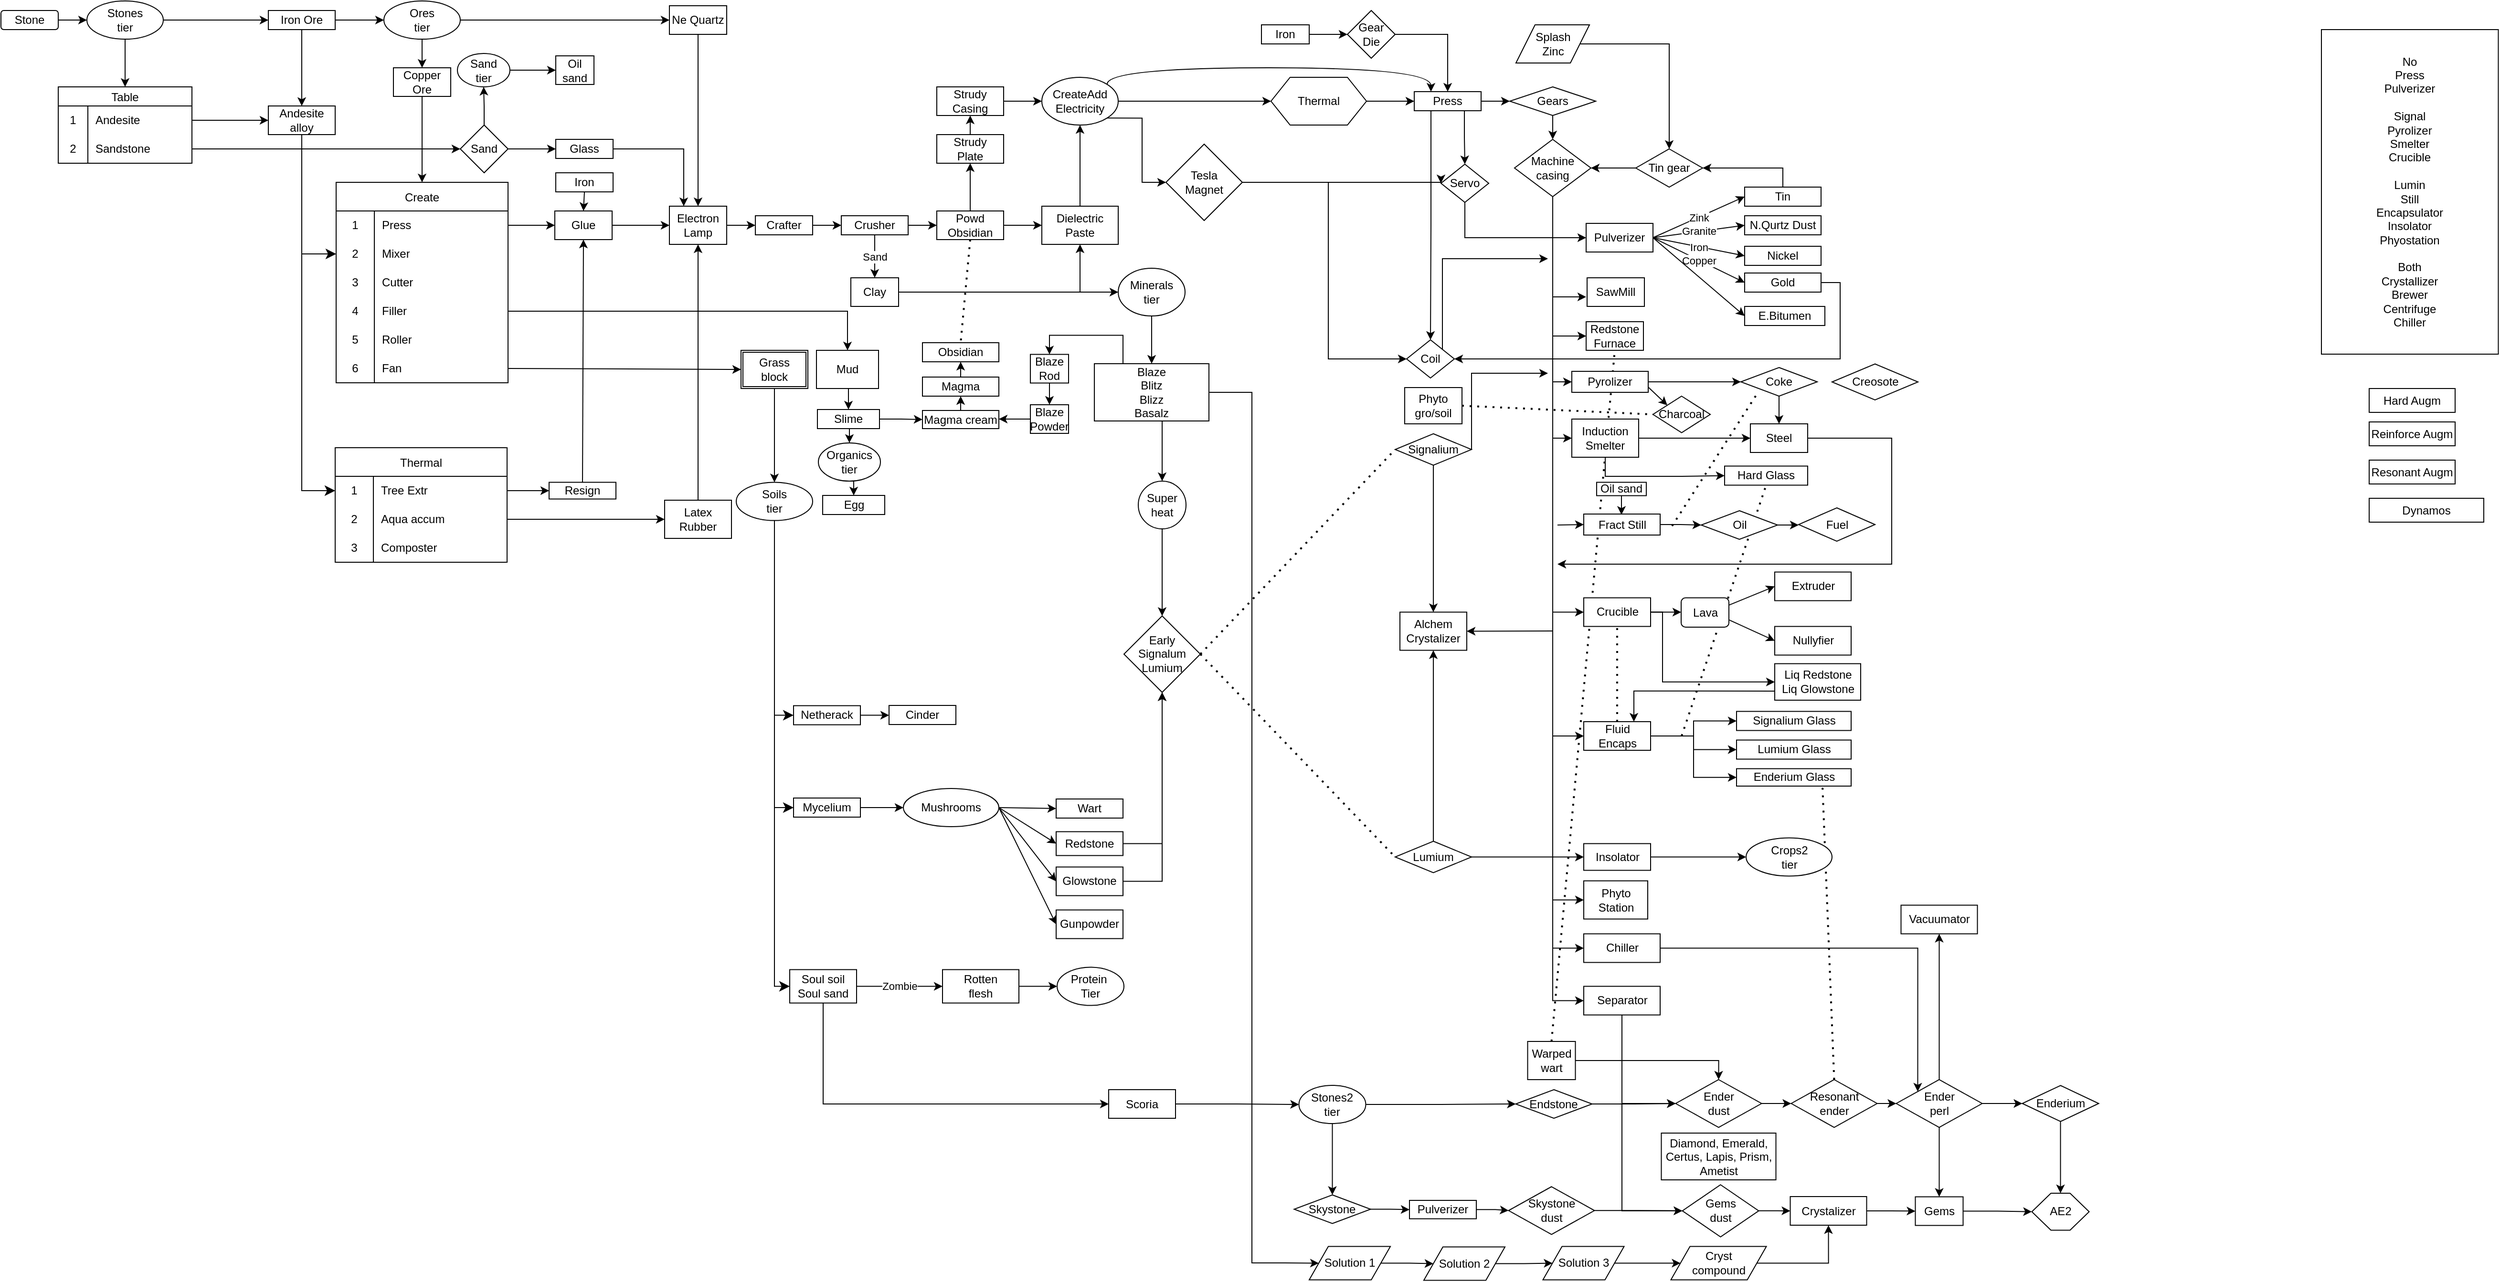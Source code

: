 <mxfile version="21.2.1" type="device">
  <diagram id="R2lEEEUBdFMjLlhIrx00" name="Page-1">
    <mxGraphModel dx="1418" dy="828" grid="1" gridSize="10" guides="1" tooltips="1" connect="1" arrows="1" fold="1" page="1" pageScale="1" pageWidth="3300" pageHeight="4681" math="0" shadow="0" extFonts="Permanent Marker^https://fonts.googleapis.com/css?family=Permanent+Marker">
      <root>
        <mxCell id="0" />
        <mxCell id="1" parent="0" />
        <mxCell id="3oaxo7O_zI6UaDI3kdm--3" value="" style="endArrow=none;dashed=1;html=1;dashPattern=1 3;strokeWidth=2;rounded=0;exitX=0.5;exitY=0;exitDx=0;exitDy=0;entryX=0.5;entryY=1;entryDx=0;entryDy=0;" parent="1" source="3oaxo7O_zI6UaDI3kdm--1" target="GLFJDY6L5vXL0YEH0JD2-7" edge="1">
          <mxGeometry width="50" height="50" relative="1" as="geometry">
            <mxPoint x="1760" y="930" as="sourcePoint" />
            <mxPoint x="1810" y="880" as="targetPoint" />
          </mxGeometry>
        </mxCell>
        <mxCell id="SA8ZYQTV0Pa0oPQI_RZE-55" value="" style="endArrow=none;dashed=1;html=1;dashPattern=1 3;strokeWidth=2;rounded=0;exitX=0.5;exitY=0;exitDx=0;exitDy=0;entryX=0.75;entryY=1;entryDx=0;entryDy=0;" parent="1" source="SA8ZYQTV0Pa0oPQI_RZE-25" target="GLFJDY6L5vXL0YEH0JD2-64" edge="1">
          <mxGeometry width="50" height="50" relative="1" as="geometry">
            <mxPoint x="1560" y="970" as="sourcePoint" />
            <mxPoint x="1610" y="920" as="targetPoint" />
          </mxGeometry>
        </mxCell>
        <mxCell id="qM4BFoc5tLHuXRKEJm7M-74" value="" style="endArrow=none;dashed=1;html=1;dashPattern=1 3;strokeWidth=2;rounded=0;entryX=0.5;entryY=1;entryDx=0;entryDy=0;" parent="1" target="GLFJDY6L5vXL0YEH0JD2-61" edge="1">
          <mxGeometry width="50" height="50" relative="1" as="geometry">
            <mxPoint x="1790" y="790" as="sourcePoint" />
            <mxPoint x="1940" y="810" as="targetPoint" />
          </mxGeometry>
        </mxCell>
        <mxCell id="qM4BFoc5tLHuXRKEJm7M-66" value="" style="endArrow=none;dashed=1;html=1;dashPattern=1 3;strokeWidth=2;rounded=0;exitX=1;exitY=0.5;exitDx=0;exitDy=0;entryX=0;entryY=0.5;entryDx=0;entryDy=0;" parent="1" source="qM4BFoc5tLHuXRKEJm7M-43" target="GLFJDY6L5vXL0YEH0JD2-58" edge="1">
          <mxGeometry width="50" height="50" relative="1" as="geometry">
            <mxPoint x="1770" y="690" as="sourcePoint" />
            <mxPoint x="1820" y="640" as="targetPoint" />
          </mxGeometry>
        </mxCell>
        <mxCell id="JXwCMfK6nnpC9Jo1ibSz-7" value="" style="endArrow=none;dashed=1;html=1;dashPattern=1 3;strokeWidth=2;rounded=0;exitX=0.5;exitY=1;exitDx=0;exitDy=0;entryX=0.5;entryY=0;entryDx=0;entryDy=0;" parent="1" source="wW3bb20OHHqQiUQNfp1_-4" target="JXwCMfK6nnpC9Jo1ibSz-5" edge="1">
          <mxGeometry width="50" height="50" relative="1" as="geometry">
            <mxPoint x="1160" y="540" as="sourcePoint" />
            <mxPoint x="1210" y="490" as="targetPoint" />
          </mxGeometry>
        </mxCell>
        <mxCell id="mkz10qmcnma9YRotkCWl-8" style="edgeStyle=orthogonalEdgeStyle;rounded=0;orthogonalLoop=1;jettySize=auto;html=1;" parent="1" source="mkz10qmcnma9YRotkCWl-1" target="mkz10qmcnma9YRotkCWl-3" edge="1">
          <mxGeometry relative="1" as="geometry" />
        </mxCell>
        <mxCell id="mkz10qmcnma9YRotkCWl-1" value="Stone" style="rounded=1;whiteSpace=wrap;html=1;" parent="1" vertex="1">
          <mxGeometry x="30" y="30" width="60" height="20" as="geometry" />
        </mxCell>
        <mxCell id="mkz10qmcnma9YRotkCWl-10" style="edgeStyle=orthogonalEdgeStyle;rounded=0;orthogonalLoop=1;jettySize=auto;html=1;exitX=1;exitY=0.5;exitDx=0;exitDy=0;entryX=0;entryY=0.5;entryDx=0;entryDy=0;" parent="1" source="mkz10qmcnma9YRotkCWl-3" target="mkz10qmcnma9YRotkCWl-4" edge="1">
          <mxGeometry relative="1" as="geometry" />
        </mxCell>
        <mxCell id="mkz10qmcnma9YRotkCWl-28" style="edgeStyle=orthogonalEdgeStyle;rounded=0;orthogonalLoop=1;jettySize=auto;html=1;exitX=0.5;exitY=1;exitDx=0;exitDy=0;entryX=0.5;entryY=0;entryDx=0;entryDy=0;" parent="1" source="mkz10qmcnma9YRotkCWl-3" target="mkz10qmcnma9YRotkCWl-15" edge="1">
          <mxGeometry relative="1" as="geometry" />
        </mxCell>
        <mxCell id="mkz10qmcnma9YRotkCWl-3" value="Stones&lt;br&gt;tier" style="ellipse;whiteSpace=wrap;html=1;" parent="1" vertex="1">
          <mxGeometry x="120" y="20" width="80" height="40" as="geometry" />
        </mxCell>
        <mxCell id="mkz10qmcnma9YRotkCWl-29" value="" style="edgeStyle=orthogonalEdgeStyle;rounded=0;orthogonalLoop=1;jettySize=auto;html=1;" parent="1" source="mkz10qmcnma9YRotkCWl-4" target="mkz10qmcnma9YRotkCWl-6" edge="1">
          <mxGeometry relative="1" as="geometry" />
        </mxCell>
        <mxCell id="mkz10qmcnma9YRotkCWl-4" value="Iron Ore" style="rounded=0;whiteSpace=wrap;html=1;" parent="1" vertex="1">
          <mxGeometry x="310" y="30" width="70" height="20" as="geometry" />
        </mxCell>
        <mxCell id="JXwCMfK6nnpC9Jo1ibSz-30" style="edgeStyle=orthogonalEdgeStyle;rounded=0;orthogonalLoop=1;jettySize=auto;html=1;exitX=0.5;exitY=1;exitDx=0;exitDy=0;entryX=0.5;entryY=0;entryDx=0;entryDy=0;" parent="1" source="mkz10qmcnma9YRotkCWl-5" target="mkz10qmcnma9YRotkCWl-93" edge="1">
          <mxGeometry relative="1" as="geometry" />
        </mxCell>
        <mxCell id="mkz10qmcnma9YRotkCWl-5" value="Ne Quartz" style="rounded=0;whiteSpace=wrap;html=1;" parent="1" vertex="1">
          <mxGeometry x="730" y="25" width="60" height="30" as="geometry" />
        </mxCell>
        <mxCell id="JXwCMfK6nnpC9Jo1ibSz-29" style="edgeStyle=orthogonalEdgeStyle;rounded=0;orthogonalLoop=1;jettySize=auto;html=1;exitX=1;exitY=0.5;exitDx=0;exitDy=0;entryX=0;entryY=0.5;entryDx=0;entryDy=0;" parent="1" source="mkz10qmcnma9YRotkCWl-6" target="mkz10qmcnma9YRotkCWl-5" edge="1">
          <mxGeometry relative="1" as="geometry" />
        </mxCell>
        <mxCell id="mkz10qmcnma9YRotkCWl-6" value="Ores&lt;br&gt;tier" style="ellipse;whiteSpace=wrap;html=1;" parent="1" vertex="1">
          <mxGeometry x="431" y="20" width="80" height="40" as="geometry" />
        </mxCell>
        <mxCell id="mkz10qmcnma9YRotkCWl-15" value="Table" style="shape=table;startSize=20;container=1;collapsible=0;childLayout=tableLayout;fixedRows=1;rowLines=0;fontStyle=0;strokeColor=default;fontSize=12;" parent="1" vertex="1">
          <mxGeometry x="90" y="110" width="140" height="80" as="geometry" />
        </mxCell>
        <mxCell id="mkz10qmcnma9YRotkCWl-16" value="" style="shape=tableRow;horizontal=0;startSize=0;swimlaneHead=0;swimlaneBody=0;top=0;left=0;bottom=0;right=0;collapsible=0;dropTarget=0;fillColor=none;points=[[0,0.5],[1,0.5]];portConstraint=eastwest;strokeColor=inherit;fontSize=16;" parent="mkz10qmcnma9YRotkCWl-15" vertex="1">
          <mxGeometry y="20" width="140" height="30" as="geometry" />
        </mxCell>
        <mxCell id="mkz10qmcnma9YRotkCWl-17" value="1" style="shape=partialRectangle;html=1;whiteSpace=wrap;connectable=0;fillColor=none;top=0;left=0;bottom=0;right=0;overflow=hidden;pointerEvents=1;strokeColor=inherit;fontSize=12;" parent="mkz10qmcnma9YRotkCWl-16" vertex="1">
          <mxGeometry width="31" height="30" as="geometry">
            <mxRectangle width="31" height="30" as="alternateBounds" />
          </mxGeometry>
        </mxCell>
        <mxCell id="mkz10qmcnma9YRotkCWl-18" value="Andesite" style="shape=partialRectangle;html=1;whiteSpace=wrap;connectable=0;fillColor=none;top=0;left=0;bottom=0;right=0;align=left;spacingLeft=6;overflow=hidden;strokeColor=inherit;fontSize=12;" parent="mkz10qmcnma9YRotkCWl-16" vertex="1">
          <mxGeometry x="31" width="109" height="30" as="geometry">
            <mxRectangle width="109" height="30" as="alternateBounds" />
          </mxGeometry>
        </mxCell>
        <mxCell id="mkz10qmcnma9YRotkCWl-102" style="shape=tableRow;horizontal=0;startSize=0;swimlaneHead=0;swimlaneBody=0;top=0;left=0;bottom=0;right=0;collapsible=0;dropTarget=0;fillColor=none;points=[[0,0.5],[1,0.5]];portConstraint=eastwest;strokeColor=inherit;fontSize=16;" parent="mkz10qmcnma9YRotkCWl-15" vertex="1">
          <mxGeometry y="50" width="140" height="30" as="geometry" />
        </mxCell>
        <mxCell id="mkz10qmcnma9YRotkCWl-103" value="2" style="shape=partialRectangle;html=1;whiteSpace=wrap;connectable=0;fillColor=none;top=0;left=0;bottom=0;right=0;overflow=hidden;pointerEvents=1;strokeColor=inherit;fontSize=12;" parent="mkz10qmcnma9YRotkCWl-102" vertex="1">
          <mxGeometry width="31" height="30" as="geometry">
            <mxRectangle width="31" height="30" as="alternateBounds" />
          </mxGeometry>
        </mxCell>
        <mxCell id="mkz10qmcnma9YRotkCWl-104" value="Sandstone" style="shape=partialRectangle;html=1;whiteSpace=wrap;connectable=0;fillColor=none;top=0;left=0;bottom=0;right=0;align=left;spacingLeft=6;overflow=hidden;strokeColor=inherit;fontSize=12;" parent="mkz10qmcnma9YRotkCWl-102" vertex="1">
          <mxGeometry x="31" width="109" height="30" as="geometry">
            <mxRectangle width="109" height="30" as="alternateBounds" />
          </mxGeometry>
        </mxCell>
        <mxCell id="mkz10qmcnma9YRotkCWl-30" value="Andesite &lt;br&gt;alloy" style="rounded=0;whiteSpace=wrap;html=1;" parent="1" vertex="1">
          <mxGeometry x="310" y="130" width="70" height="30" as="geometry" />
        </mxCell>
        <mxCell id="mkz10qmcnma9YRotkCWl-31" value="" style="endArrow=classic;html=1;rounded=0;exitX=1;exitY=0.5;exitDx=0;exitDy=0;entryX=0;entryY=0.5;entryDx=0;entryDy=0;" parent="1" source="mkz10qmcnma9YRotkCWl-16" target="mkz10qmcnma9YRotkCWl-30" edge="1">
          <mxGeometry width="50" height="50" relative="1" as="geometry">
            <mxPoint x="400" y="290" as="sourcePoint" />
            <mxPoint x="450" y="240" as="targetPoint" />
          </mxGeometry>
        </mxCell>
        <mxCell id="mkz10qmcnma9YRotkCWl-33" value="" style="endArrow=classic;html=1;rounded=0;exitX=0.5;exitY=1;exitDx=0;exitDy=0;" parent="1" source="mkz10qmcnma9YRotkCWl-4" target="mkz10qmcnma9YRotkCWl-30" edge="1">
          <mxGeometry width="50" height="50" relative="1" as="geometry">
            <mxPoint x="400" y="290" as="sourcePoint" />
            <mxPoint x="450" y="240" as="targetPoint" />
          </mxGeometry>
        </mxCell>
        <mxCell id="mkz10qmcnma9YRotkCWl-34" value="Create" style="shape=table;startSize=30;container=1;collapsible=0;childLayout=tableLayout;fixedRows=1;rowLines=0;fontStyle=0;strokeColor=default;fontSize=12;" parent="1" vertex="1">
          <mxGeometry x="381" y="210" width="180" height="210" as="geometry" />
        </mxCell>
        <mxCell id="mkz10qmcnma9YRotkCWl-35" value="" style="shape=tableRow;horizontal=0;startSize=0;swimlaneHead=0;swimlaneBody=0;top=0;left=0;bottom=0;right=0;collapsible=0;dropTarget=0;fillColor=none;points=[[0,0.5],[1,0.5]];portConstraint=eastwest;strokeColor=inherit;fontSize=12;" parent="mkz10qmcnma9YRotkCWl-34" vertex="1">
          <mxGeometry y="30" width="180" height="30" as="geometry" />
        </mxCell>
        <mxCell id="mkz10qmcnma9YRotkCWl-36" value="1" style="shape=partialRectangle;html=1;whiteSpace=wrap;connectable=0;fillColor=none;top=0;left=0;bottom=0;right=0;overflow=hidden;pointerEvents=1;strokeColor=inherit;fontSize=12;" parent="mkz10qmcnma9YRotkCWl-35" vertex="1">
          <mxGeometry width="40" height="30" as="geometry">
            <mxRectangle width="40" height="30" as="alternateBounds" />
          </mxGeometry>
        </mxCell>
        <mxCell id="mkz10qmcnma9YRotkCWl-37" value="Press" style="shape=partialRectangle;html=1;whiteSpace=wrap;connectable=0;fillColor=none;top=0;left=0;bottom=0;right=0;align=left;spacingLeft=6;overflow=hidden;strokeColor=inherit;fontSize=12;" parent="mkz10qmcnma9YRotkCWl-35" vertex="1">
          <mxGeometry x="40" width="140" height="30" as="geometry">
            <mxRectangle width="140" height="30" as="alternateBounds" />
          </mxGeometry>
        </mxCell>
        <mxCell id="mkz10qmcnma9YRotkCWl-38" value="" style="shape=tableRow;horizontal=0;startSize=0;swimlaneHead=0;swimlaneBody=0;top=0;left=0;bottom=0;right=0;collapsible=0;dropTarget=0;fillColor=none;points=[[0,0.5],[1,0.5]];portConstraint=eastwest;strokeColor=inherit;fontSize=12;" parent="mkz10qmcnma9YRotkCWl-34" vertex="1">
          <mxGeometry y="60" width="180" height="30" as="geometry" />
        </mxCell>
        <mxCell id="mkz10qmcnma9YRotkCWl-39" value="2" style="shape=partialRectangle;html=1;whiteSpace=wrap;connectable=0;fillColor=none;top=0;left=0;bottom=0;right=0;overflow=hidden;strokeColor=inherit;fontSize=12;" parent="mkz10qmcnma9YRotkCWl-38" vertex="1">
          <mxGeometry width="40" height="30" as="geometry">
            <mxRectangle width="40" height="30" as="alternateBounds" />
          </mxGeometry>
        </mxCell>
        <mxCell id="mkz10qmcnma9YRotkCWl-40" value="Mixer" style="shape=partialRectangle;html=1;whiteSpace=wrap;connectable=0;fillColor=none;top=0;left=0;bottom=0;right=0;align=left;spacingLeft=6;overflow=hidden;strokeColor=inherit;fontSize=12;" parent="mkz10qmcnma9YRotkCWl-38" vertex="1">
          <mxGeometry x="40" width="140" height="30" as="geometry">
            <mxRectangle width="140" height="30" as="alternateBounds" />
          </mxGeometry>
        </mxCell>
        <mxCell id="mkz10qmcnma9YRotkCWl-41" value="" style="shape=tableRow;horizontal=0;startSize=0;swimlaneHead=0;swimlaneBody=0;top=0;left=0;bottom=0;right=0;collapsible=0;dropTarget=0;fillColor=none;points=[[0,0.5],[1,0.5]];portConstraint=eastwest;strokeColor=inherit;fontSize=12;" parent="mkz10qmcnma9YRotkCWl-34" vertex="1">
          <mxGeometry y="90" width="180" height="30" as="geometry" />
        </mxCell>
        <mxCell id="mkz10qmcnma9YRotkCWl-42" value="3" style="shape=partialRectangle;html=1;whiteSpace=wrap;connectable=0;fillColor=none;top=0;left=0;bottom=0;right=0;overflow=hidden;strokeColor=inherit;fontSize=12;" parent="mkz10qmcnma9YRotkCWl-41" vertex="1">
          <mxGeometry width="40" height="30" as="geometry">
            <mxRectangle width="40" height="30" as="alternateBounds" />
          </mxGeometry>
        </mxCell>
        <mxCell id="mkz10qmcnma9YRotkCWl-43" value="Cutter" style="shape=partialRectangle;html=1;whiteSpace=wrap;connectable=0;fillColor=none;top=0;left=0;bottom=0;right=0;align=left;spacingLeft=6;overflow=hidden;strokeColor=inherit;fontSize=12;" parent="mkz10qmcnma9YRotkCWl-41" vertex="1">
          <mxGeometry x="40" width="140" height="30" as="geometry">
            <mxRectangle width="140" height="30" as="alternateBounds" />
          </mxGeometry>
        </mxCell>
        <mxCell id="mkz10qmcnma9YRotkCWl-64" style="shape=tableRow;horizontal=0;startSize=0;swimlaneHead=0;swimlaneBody=0;top=0;left=0;bottom=0;right=0;collapsible=0;dropTarget=0;fillColor=none;points=[[0,0.5],[1,0.5]];portConstraint=eastwest;strokeColor=inherit;fontSize=12;" parent="mkz10qmcnma9YRotkCWl-34" vertex="1">
          <mxGeometry y="120" width="180" height="30" as="geometry" />
        </mxCell>
        <mxCell id="mkz10qmcnma9YRotkCWl-65" value="4" style="shape=partialRectangle;html=1;whiteSpace=wrap;connectable=0;fillColor=none;top=0;left=0;bottom=0;right=0;overflow=hidden;strokeColor=inherit;fontSize=12;" parent="mkz10qmcnma9YRotkCWl-64" vertex="1">
          <mxGeometry width="40" height="30" as="geometry">
            <mxRectangle width="40" height="30" as="alternateBounds" />
          </mxGeometry>
        </mxCell>
        <mxCell id="mkz10qmcnma9YRotkCWl-66" value="Filler" style="shape=partialRectangle;html=1;whiteSpace=wrap;connectable=0;fillColor=none;top=0;left=0;bottom=0;right=0;align=left;spacingLeft=6;overflow=hidden;strokeColor=inherit;fontSize=12;" parent="mkz10qmcnma9YRotkCWl-64" vertex="1">
          <mxGeometry x="40" width="140" height="30" as="geometry">
            <mxRectangle width="140" height="30" as="alternateBounds" />
          </mxGeometry>
        </mxCell>
        <mxCell id="mkz10qmcnma9YRotkCWl-90" style="shape=tableRow;horizontal=0;startSize=0;swimlaneHead=0;swimlaneBody=0;top=0;left=0;bottom=0;right=0;collapsible=0;dropTarget=0;fillColor=none;points=[[0,0.5],[1,0.5]];portConstraint=eastwest;strokeColor=inherit;fontSize=12;" parent="mkz10qmcnma9YRotkCWl-34" vertex="1">
          <mxGeometry y="150" width="180" height="30" as="geometry" />
        </mxCell>
        <mxCell id="mkz10qmcnma9YRotkCWl-91" value="5" style="shape=partialRectangle;html=1;whiteSpace=wrap;connectable=0;fillColor=none;top=0;left=0;bottom=0;right=0;overflow=hidden;strokeColor=inherit;fontSize=12;" parent="mkz10qmcnma9YRotkCWl-90" vertex="1">
          <mxGeometry width="40" height="30" as="geometry">
            <mxRectangle width="40" height="30" as="alternateBounds" />
          </mxGeometry>
        </mxCell>
        <mxCell id="mkz10qmcnma9YRotkCWl-92" value="Roller" style="shape=partialRectangle;html=1;whiteSpace=wrap;connectable=0;fillColor=none;top=0;left=0;bottom=0;right=0;align=left;spacingLeft=6;overflow=hidden;strokeColor=inherit;fontSize=12;" parent="mkz10qmcnma9YRotkCWl-90" vertex="1">
          <mxGeometry x="40" width="140" height="30" as="geometry">
            <mxRectangle width="140" height="30" as="alternateBounds" />
          </mxGeometry>
        </mxCell>
        <mxCell id="wW3bb20OHHqQiUQNfp1_-6" style="shape=tableRow;horizontal=0;startSize=0;swimlaneHead=0;swimlaneBody=0;top=0;left=0;bottom=0;right=0;collapsible=0;dropTarget=0;fillColor=none;points=[[0,0.5],[1,0.5]];portConstraint=eastwest;strokeColor=inherit;fontSize=12;" parent="mkz10qmcnma9YRotkCWl-34" vertex="1">
          <mxGeometry y="180" width="180" height="30" as="geometry" />
        </mxCell>
        <mxCell id="wW3bb20OHHqQiUQNfp1_-7" value="6" style="shape=partialRectangle;html=1;whiteSpace=wrap;connectable=0;fillColor=none;top=0;left=0;bottom=0;right=0;overflow=hidden;strokeColor=inherit;fontSize=12;" parent="wW3bb20OHHqQiUQNfp1_-6" vertex="1">
          <mxGeometry width="40" height="30" as="geometry">
            <mxRectangle width="40" height="30" as="alternateBounds" />
          </mxGeometry>
        </mxCell>
        <mxCell id="wW3bb20OHHqQiUQNfp1_-8" value="Fan" style="shape=partialRectangle;html=1;whiteSpace=wrap;connectable=0;fillColor=none;top=0;left=0;bottom=0;right=0;align=left;spacingLeft=6;overflow=hidden;strokeColor=inherit;fontSize=12;" parent="wW3bb20OHHqQiUQNfp1_-6" vertex="1">
          <mxGeometry x="40" width="140" height="30" as="geometry">
            <mxRectangle width="140" height="30" as="alternateBounds" />
          </mxGeometry>
        </mxCell>
        <mxCell id="mkz10qmcnma9YRotkCWl-48" value="" style="edgeStyle=elbowEdgeStyle;elbow=horizontal;endArrow=classic;html=1;curved=0;rounded=0;endSize=8;startSize=8;exitX=0.5;exitY=1;exitDx=0;exitDy=0;entryX=0;entryY=0.5;entryDx=0;entryDy=0;" parent="1" source="mkz10qmcnma9YRotkCWl-30" target="mkz10qmcnma9YRotkCWl-38" edge="1">
          <mxGeometry width="50" height="50" relative="1" as="geometry">
            <mxPoint x="400" y="290" as="sourcePoint" />
            <mxPoint x="450" y="240" as="targetPoint" />
            <Array as="points">
              <mxPoint x="345" y="230" />
            </Array>
          </mxGeometry>
        </mxCell>
        <mxCell id="mkz10qmcnma9YRotkCWl-49" value="Thermal" style="shape=table;startSize=30;container=1;collapsible=0;childLayout=tableLayout;fixedRows=1;rowLines=0;fontStyle=0;strokeColor=default;fontSize=12;" parent="1" vertex="1">
          <mxGeometry x="380" y="488" width="180" height="120" as="geometry" />
        </mxCell>
        <mxCell id="mkz10qmcnma9YRotkCWl-50" value="" style="shape=tableRow;horizontal=0;startSize=0;swimlaneHead=0;swimlaneBody=0;top=0;left=0;bottom=0;right=0;collapsible=0;dropTarget=0;fillColor=none;points=[[0,0.5],[1,0.5]];portConstraint=eastwest;strokeColor=inherit;fontSize=12;" parent="mkz10qmcnma9YRotkCWl-49" vertex="1">
          <mxGeometry y="30" width="180" height="30" as="geometry" />
        </mxCell>
        <mxCell id="mkz10qmcnma9YRotkCWl-51" value="1" style="shape=partialRectangle;html=1;whiteSpace=wrap;connectable=0;fillColor=none;top=0;left=0;bottom=0;right=0;overflow=hidden;pointerEvents=1;strokeColor=inherit;fontSize=12;" parent="mkz10qmcnma9YRotkCWl-50" vertex="1">
          <mxGeometry width="40" height="30" as="geometry">
            <mxRectangle width="40" height="30" as="alternateBounds" />
          </mxGeometry>
        </mxCell>
        <mxCell id="mkz10qmcnma9YRotkCWl-52" value="Tree Extr" style="shape=partialRectangle;html=1;whiteSpace=wrap;connectable=0;fillColor=none;top=0;left=0;bottom=0;right=0;align=left;spacingLeft=6;overflow=hidden;strokeColor=inherit;fontSize=12;" parent="mkz10qmcnma9YRotkCWl-50" vertex="1">
          <mxGeometry x="40" width="140" height="30" as="geometry">
            <mxRectangle width="140" height="30" as="alternateBounds" />
          </mxGeometry>
        </mxCell>
        <mxCell id="mkz10qmcnma9YRotkCWl-53" value="" style="shape=tableRow;horizontal=0;startSize=0;swimlaneHead=0;swimlaneBody=0;top=0;left=0;bottom=0;right=0;collapsible=0;dropTarget=0;fillColor=none;points=[[0,0.5],[1,0.5]];portConstraint=eastwest;strokeColor=inherit;fontSize=12;" parent="mkz10qmcnma9YRotkCWl-49" vertex="1">
          <mxGeometry y="60" width="180" height="30" as="geometry" />
        </mxCell>
        <mxCell id="mkz10qmcnma9YRotkCWl-54" value="2" style="shape=partialRectangle;html=1;whiteSpace=wrap;connectable=0;fillColor=none;top=0;left=0;bottom=0;right=0;overflow=hidden;strokeColor=inherit;fontSize=12;" parent="mkz10qmcnma9YRotkCWl-53" vertex="1">
          <mxGeometry width="40" height="30" as="geometry">
            <mxRectangle width="40" height="30" as="alternateBounds" />
          </mxGeometry>
        </mxCell>
        <mxCell id="mkz10qmcnma9YRotkCWl-55" value="Aqua accum" style="shape=partialRectangle;html=1;whiteSpace=wrap;connectable=0;fillColor=none;top=0;left=0;bottom=0;right=0;align=left;spacingLeft=6;overflow=hidden;strokeColor=inherit;fontSize=12;" parent="mkz10qmcnma9YRotkCWl-53" vertex="1">
          <mxGeometry x="40" width="140" height="30" as="geometry">
            <mxRectangle width="140" height="30" as="alternateBounds" />
          </mxGeometry>
        </mxCell>
        <mxCell id="mkz10qmcnma9YRotkCWl-56" value="" style="shape=tableRow;horizontal=0;startSize=0;swimlaneHead=0;swimlaneBody=0;top=0;left=0;bottom=0;right=0;collapsible=0;dropTarget=0;fillColor=none;points=[[0,0.5],[1,0.5]];portConstraint=eastwest;strokeColor=inherit;fontSize=12;" parent="mkz10qmcnma9YRotkCWl-49" vertex="1">
          <mxGeometry y="90" width="180" height="30" as="geometry" />
        </mxCell>
        <mxCell id="mkz10qmcnma9YRotkCWl-57" value="3" style="shape=partialRectangle;html=1;whiteSpace=wrap;connectable=0;fillColor=none;top=0;left=0;bottom=0;right=0;overflow=hidden;strokeColor=inherit;fontSize=12;" parent="mkz10qmcnma9YRotkCWl-56" vertex="1">
          <mxGeometry width="40" height="30" as="geometry">
            <mxRectangle width="40" height="30" as="alternateBounds" />
          </mxGeometry>
        </mxCell>
        <mxCell id="mkz10qmcnma9YRotkCWl-58" value="Composter" style="shape=partialRectangle;html=1;whiteSpace=wrap;connectable=0;fillColor=none;top=0;left=0;bottom=0;right=0;align=left;spacingLeft=6;overflow=hidden;strokeColor=inherit;fontSize=12;" parent="mkz10qmcnma9YRotkCWl-56" vertex="1">
          <mxGeometry x="40" width="140" height="30" as="geometry">
            <mxRectangle width="140" height="30" as="alternateBounds" />
          </mxGeometry>
        </mxCell>
        <mxCell id="mkz10qmcnma9YRotkCWl-60" value="" style="edgeStyle=elbowEdgeStyle;elbow=horizontal;endArrow=classic;html=1;curved=0;rounded=0;endSize=8;startSize=8;entryX=0;entryY=0.5;entryDx=0;entryDy=0;exitX=0.5;exitY=1;exitDx=0;exitDy=0;" parent="1" source="mkz10qmcnma9YRotkCWl-30" target="mkz10qmcnma9YRotkCWl-50" edge="1">
          <mxGeometry width="50" height="50" relative="1" as="geometry">
            <mxPoint x="250" y="220" as="sourcePoint" />
            <mxPoint x="270" y="410" as="targetPoint" />
            <Array as="points">
              <mxPoint x="345" y="280" />
              <mxPoint x="250" y="280" />
              <mxPoint x="250" y="300" />
            </Array>
          </mxGeometry>
        </mxCell>
        <mxCell id="mkz10qmcnma9YRotkCWl-62" value="" style="endArrow=classic;html=1;rounded=0;exitX=1;exitY=0.5;exitDx=0;exitDy=0;" parent="1" source="mkz10qmcnma9YRotkCWl-50" target="mkz10qmcnma9YRotkCWl-63" edge="1">
          <mxGeometry width="50" height="50" relative="1" as="geometry">
            <mxPoint x="400" y="368" as="sourcePoint" />
            <mxPoint x="610" y="533" as="targetPoint" />
          </mxGeometry>
        </mxCell>
        <mxCell id="mkz10qmcnma9YRotkCWl-63" value="Resign" style="rounded=0;whiteSpace=wrap;html=1;" parent="1" vertex="1">
          <mxGeometry x="604" y="524.25" width="70" height="17.5" as="geometry" />
        </mxCell>
        <mxCell id="mkz10qmcnma9YRotkCWl-67" value="Glue" style="rounded=0;whiteSpace=wrap;html=1;" parent="1" vertex="1">
          <mxGeometry x="610" y="240" width="60" height="30" as="geometry" />
        </mxCell>
        <mxCell id="mkz10qmcnma9YRotkCWl-68" value="" style="endArrow=classic;html=1;rounded=0;entryX=0;entryY=0.5;entryDx=0;entryDy=0;exitX=1;exitY=0.5;exitDx=0;exitDy=0;" parent="1" source="mkz10qmcnma9YRotkCWl-35" target="mkz10qmcnma9YRotkCWl-67" edge="1">
          <mxGeometry width="50" height="50" relative="1" as="geometry">
            <mxPoint x="400" y="300" as="sourcePoint" />
            <mxPoint x="450" y="250" as="targetPoint" />
          </mxGeometry>
        </mxCell>
        <mxCell id="mkz10qmcnma9YRotkCWl-69" value="" style="endArrow=classic;html=1;rounded=0;exitX=0.5;exitY=0;exitDx=0;exitDy=0;entryX=0.5;entryY=1;entryDx=0;entryDy=0;" parent="1" source="mkz10qmcnma9YRotkCWl-63" target="mkz10qmcnma9YRotkCWl-67" edge="1">
          <mxGeometry width="50" height="50" relative="1" as="geometry">
            <mxPoint x="400" y="300" as="sourcePoint" />
            <mxPoint x="450" y="250" as="targetPoint" />
          </mxGeometry>
        </mxCell>
        <mxCell id="mkz10qmcnma9YRotkCWl-70" value="Latex&lt;br&gt;Rubber" style="rounded=0;whiteSpace=wrap;html=1;" parent="1" vertex="1">
          <mxGeometry x="725" y="543" width="70" height="40" as="geometry" />
        </mxCell>
        <mxCell id="mkz10qmcnma9YRotkCWl-71" value="" style="endArrow=classic;html=1;rounded=0;exitX=0.5;exitY=0;exitDx=0;exitDy=0;entryX=0.5;entryY=1;entryDx=0;entryDy=0;" parent="1" source="mkz10qmcnma9YRotkCWl-70" target="mkz10qmcnma9YRotkCWl-93" edge="1">
          <mxGeometry width="50" height="50" relative="1" as="geometry">
            <mxPoint x="720" y="360" as="sourcePoint" />
            <mxPoint x="770" y="310" as="targetPoint" />
          </mxGeometry>
        </mxCell>
        <mxCell id="mkz10qmcnma9YRotkCWl-72" value="" style="endArrow=classic;html=1;rounded=0;exitX=1;exitY=0.5;exitDx=0;exitDy=0;entryX=0;entryY=0.5;entryDx=0;entryDy=0;" parent="1" source="mkz10qmcnma9YRotkCWl-53" target="mkz10qmcnma9YRotkCWl-70" edge="1">
          <mxGeometry width="50" height="50" relative="1" as="geometry">
            <mxPoint x="400" y="358" as="sourcePoint" />
            <mxPoint x="450" y="308" as="targetPoint" />
          </mxGeometry>
        </mxCell>
        <mxCell id="mkz10qmcnma9YRotkCWl-73" value="Iron" style="rounded=0;whiteSpace=wrap;html=1;" parent="1" vertex="1">
          <mxGeometry x="611" y="200" width="60" height="20" as="geometry" />
        </mxCell>
        <mxCell id="mkz10qmcnma9YRotkCWl-74" value="" style="endArrow=classic;html=1;rounded=0;entryX=0.5;entryY=0;entryDx=0;entryDy=0;exitX=0.5;exitY=1;exitDx=0;exitDy=0;" parent="1" source="mkz10qmcnma9YRotkCWl-73" target="mkz10qmcnma9YRotkCWl-67" edge="1">
          <mxGeometry width="50" height="50" relative="1" as="geometry">
            <mxPoint x="400" y="300" as="sourcePoint" />
            <mxPoint x="450" y="250" as="targetPoint" />
          </mxGeometry>
        </mxCell>
        <mxCell id="O636M94BRRPnj6pbTVkF-1" style="edgeStyle=orthogonalEdgeStyle;rounded=0;orthogonalLoop=1;jettySize=auto;html=1;exitX=0.5;exitY=1;exitDx=0;exitDy=0;entryX=0.5;entryY=0;entryDx=0;entryDy=0;" parent="1" source="mkz10qmcnma9YRotkCWl-75" target="mkz10qmcnma9YRotkCWl-34" edge="1">
          <mxGeometry relative="1" as="geometry" />
        </mxCell>
        <mxCell id="mkz10qmcnma9YRotkCWl-75" value="Copper&lt;br&gt;Ore" style="rounded=0;whiteSpace=wrap;html=1;" parent="1" vertex="1">
          <mxGeometry x="441" y="90" width="60" height="30" as="geometry" />
        </mxCell>
        <mxCell id="mkz10qmcnma9YRotkCWl-76" value="" style="endArrow=classic;html=1;rounded=0;entryX=0.5;entryY=0;entryDx=0;entryDy=0;exitX=0.5;exitY=1;exitDx=0;exitDy=0;" parent="1" source="mkz10qmcnma9YRotkCWl-6" target="mkz10qmcnma9YRotkCWl-75" edge="1">
          <mxGeometry width="50" height="50" relative="1" as="geometry">
            <mxPoint x="400" y="300" as="sourcePoint" />
            <mxPoint x="450" y="250" as="targetPoint" />
          </mxGeometry>
        </mxCell>
        <mxCell id="JXwCMfK6nnpC9Jo1ibSz-25" style="edgeStyle=orthogonalEdgeStyle;rounded=0;orthogonalLoop=1;jettySize=auto;html=1;exitX=0.5;exitY=1;exitDx=0;exitDy=0;entryX=0.5;entryY=0;entryDx=0;entryDy=0;" parent="1" source="mkz10qmcnma9YRotkCWl-79" target="mkz10qmcnma9YRotkCWl-81" edge="1">
          <mxGeometry relative="1" as="geometry" />
        </mxCell>
        <mxCell id="mkz10qmcnma9YRotkCWl-79" value="Grass&lt;br&gt;block" style="shape=ext;double=1;rounded=0;whiteSpace=wrap;html=1;" parent="1" vertex="1">
          <mxGeometry x="805" y="386" width="70" height="40" as="geometry" />
        </mxCell>
        <mxCell id="mkz10qmcnma9YRotkCWl-80" value="" style="endArrow=classic;html=1;rounded=0;entryX=0;entryY=0.5;entryDx=0;entryDy=0;exitX=1;exitY=0.5;exitDx=0;exitDy=0;" parent="1" source="wW3bb20OHHqQiUQNfp1_-6" target="mkz10qmcnma9YRotkCWl-79" edge="1">
          <mxGeometry width="50" height="50" relative="1" as="geometry">
            <mxPoint x="400" y="290" as="sourcePoint" />
            <mxPoint x="450" y="240" as="targetPoint" />
          </mxGeometry>
        </mxCell>
        <mxCell id="mkz10qmcnma9YRotkCWl-81" value="Soils&lt;br&gt;tier" style="ellipse;whiteSpace=wrap;html=1;" parent="1" vertex="1">
          <mxGeometry x="800" y="524.25" width="80" height="40" as="geometry" />
        </mxCell>
        <mxCell id="mkz10qmcnma9YRotkCWl-83" value="Mycelium" style="rounded=0;whiteSpace=wrap;html=1;" parent="1" vertex="1">
          <mxGeometry x="860" y="855" width="70" height="20" as="geometry" />
        </mxCell>
        <mxCell id="h0zQ1C79InpDJXlZIo4W-2" style="edgeStyle=orthogonalEdgeStyle;rounded=0;orthogonalLoop=1;jettySize=auto;html=1;exitX=1;exitY=0.5;exitDx=0;exitDy=0;entryX=0;entryY=0.5;entryDx=0;entryDy=0;" parent="1" source="mkz10qmcnma9YRotkCWl-84" target="h0zQ1C79InpDJXlZIo4W-1" edge="1">
          <mxGeometry relative="1" as="geometry" />
        </mxCell>
        <mxCell id="mkz10qmcnma9YRotkCWl-84" value="Netherack" style="rounded=0;whiteSpace=wrap;html=1;" parent="1" vertex="1">
          <mxGeometry x="860" y="758.25" width="70" height="20" as="geometry" />
        </mxCell>
        <mxCell id="mkz10qmcnma9YRotkCWl-86" value="" style="edgeStyle=elbowEdgeStyle;elbow=horizontal;endArrow=classic;html=1;curved=0;rounded=0;endSize=8;startSize=8;entryX=0;entryY=0.5;entryDx=0;entryDy=0;exitX=0.5;exitY=1;exitDx=0;exitDy=0;" parent="1" source="mkz10qmcnma9YRotkCWl-81" target="mkz10qmcnma9YRotkCWl-83" edge="1">
          <mxGeometry width="50" height="50" relative="1" as="geometry">
            <mxPoint x="400" y="424.25" as="sourcePoint" />
            <mxPoint x="450" y="374.25" as="targetPoint" />
            <Array as="points">
              <mxPoint x="840" y="584.25" />
            </Array>
          </mxGeometry>
        </mxCell>
        <mxCell id="mkz10qmcnma9YRotkCWl-87" value="" style="edgeStyle=elbowEdgeStyle;elbow=horizontal;endArrow=classic;html=1;curved=0;rounded=0;endSize=8;startSize=8;entryX=0;entryY=0.5;entryDx=0;entryDy=0;exitX=0.5;exitY=1;exitDx=0;exitDy=0;" parent="1" source="mkz10qmcnma9YRotkCWl-81" target="mkz10qmcnma9YRotkCWl-84" edge="1">
          <mxGeometry width="50" height="50" relative="1" as="geometry">
            <mxPoint x="760" y="574.25" as="sourcePoint" />
            <mxPoint x="450" y="374.25" as="targetPoint" />
            <Array as="points">
              <mxPoint x="840" y="604.25" />
            </Array>
          </mxGeometry>
        </mxCell>
        <mxCell id="SA8ZYQTV0Pa0oPQI_RZE-51" style="edgeStyle=orthogonalEdgeStyle;rounded=0;orthogonalLoop=1;jettySize=auto;html=1;exitX=0.5;exitY=1;exitDx=0;exitDy=0;entryX=0;entryY=0.5;entryDx=0;entryDy=0;" parent="1" source="mkz10qmcnma9YRotkCWl-88" target="SA8ZYQTV0Pa0oPQI_RZE-49" edge="1">
          <mxGeometry relative="1" as="geometry" />
        </mxCell>
        <mxCell id="mkz10qmcnma9YRotkCWl-88" value="Soul soil&lt;br&gt;Soul sand" style="rounded=0;whiteSpace=wrap;html=1;" parent="1" vertex="1">
          <mxGeometry x="856" y="1034.75" width="70" height="35" as="geometry" />
        </mxCell>
        <mxCell id="mkz10qmcnma9YRotkCWl-89" value="" style="edgeStyle=elbowEdgeStyle;elbow=horizontal;endArrow=classic;html=1;curved=0;rounded=0;endSize=8;startSize=8;entryX=0;entryY=0.5;entryDx=0;entryDy=0;exitX=0.5;exitY=1;exitDx=0;exitDy=0;" parent="1" source="mkz10qmcnma9YRotkCWl-81" target="mkz10qmcnma9YRotkCWl-88" edge="1">
          <mxGeometry width="50" height="50" relative="1" as="geometry">
            <mxPoint x="710" y="584.25" as="sourcePoint" />
            <mxPoint x="450" y="494.25" as="targetPoint" />
            <Array as="points">
              <mxPoint x="840" y="624.25" />
            </Array>
          </mxGeometry>
        </mxCell>
        <mxCell id="mkz10qmcnma9YRotkCWl-93" value="Electron&lt;br&gt;Lamp" style="rounded=0;whiteSpace=wrap;html=1;" parent="1" vertex="1">
          <mxGeometry x="730" y="235" width="60" height="40" as="geometry" />
        </mxCell>
        <mxCell id="mkz10qmcnma9YRotkCWl-94" value="" style="endArrow=classic;html=1;rounded=0;exitX=1;exitY=0.5;exitDx=0;exitDy=0;entryX=0;entryY=0.5;entryDx=0;entryDy=0;" parent="1" source="mkz10qmcnma9YRotkCWl-67" target="mkz10qmcnma9YRotkCWl-93" edge="1">
          <mxGeometry width="50" height="50" relative="1" as="geometry">
            <mxPoint x="760" y="250" as="sourcePoint" />
            <mxPoint x="810" y="200" as="targetPoint" />
          </mxGeometry>
        </mxCell>
        <mxCell id="mkz10qmcnma9YRotkCWl-99" value="Glass" style="rounded=0;whiteSpace=wrap;html=1;" parent="1" vertex="1">
          <mxGeometry x="611" y="165" width="60" height="20" as="geometry" />
        </mxCell>
        <mxCell id="mkz10qmcnma9YRotkCWl-100" value="" style="endArrow=classic;html=1;rounded=0;exitX=1;exitY=0.5;exitDx=0;exitDy=0;edgeStyle=orthogonalEdgeStyle;entryX=0.25;entryY=0;entryDx=0;entryDy=0;" parent="1" source="mkz10qmcnma9YRotkCWl-99" target="mkz10qmcnma9YRotkCWl-93" edge="1">
          <mxGeometry width="50" height="50" relative="1" as="geometry">
            <mxPoint x="520" y="250" as="sourcePoint" />
            <mxPoint x="750" y="210" as="targetPoint" />
          </mxGeometry>
        </mxCell>
        <mxCell id="mkz10qmcnma9YRotkCWl-105" value="" style="endArrow=classic;html=1;rounded=0;entryX=1;entryY=0.5;entryDx=0;entryDy=0;exitX=1;exitY=0.5;exitDx=0;exitDy=0;" parent="1" source="mkz10qmcnma9YRotkCWl-102" target="O636M94BRRPnj6pbTVkF-2" edge="1">
          <mxGeometry width="50" height="50" relative="1" as="geometry">
            <mxPoint x="520" y="250" as="sourcePoint" />
            <mxPoint x="570" y="200" as="targetPoint" />
          </mxGeometry>
        </mxCell>
        <mxCell id="mkz10qmcnma9YRotkCWl-106" value="Crafter" style="rounded=0;whiteSpace=wrap;html=1;" parent="1" vertex="1">
          <mxGeometry x="820" y="245" width="60" height="20" as="geometry" />
        </mxCell>
        <mxCell id="mkz10qmcnma9YRotkCWl-107" value="" style="endArrow=classic;html=1;rounded=0;entryX=0;entryY=0.5;entryDx=0;entryDy=0;exitX=1;exitY=0.5;exitDx=0;exitDy=0;" parent="1" source="mkz10qmcnma9YRotkCWl-93" target="mkz10qmcnma9YRotkCWl-106" edge="1">
          <mxGeometry width="50" height="50" relative="1" as="geometry">
            <mxPoint x="720" y="450" as="sourcePoint" />
            <mxPoint x="770" y="400" as="targetPoint" />
          </mxGeometry>
        </mxCell>
        <mxCell id="JXwCMfK6nnpC9Jo1ibSz-15" value="Sand" style="rounded=0;orthogonalLoop=1;jettySize=auto;html=1;exitX=0.5;exitY=1;exitDx=0;exitDy=0;entryX=0.5;entryY=0;entryDx=0;entryDy=0;" parent="1" source="mkz10qmcnma9YRotkCWl-108" target="JXwCMfK6nnpC9Jo1ibSz-14" edge="1">
          <mxGeometry relative="1" as="geometry" />
        </mxCell>
        <mxCell id="mkz10qmcnma9YRotkCWl-108" value="Crusher" style="rounded=0;whiteSpace=wrap;html=1;" parent="1" vertex="1">
          <mxGeometry x="910" y="245" width="70" height="20" as="geometry" />
        </mxCell>
        <mxCell id="mkz10qmcnma9YRotkCWl-109" value="" style="endArrow=classic;html=1;rounded=0;entryX=0;entryY=0.5;entryDx=0;entryDy=0;exitX=1;exitY=0.5;exitDx=0;exitDy=0;" parent="1" source="mkz10qmcnma9YRotkCWl-106" target="mkz10qmcnma9YRotkCWl-108" edge="1">
          <mxGeometry width="50" height="50" relative="1" as="geometry">
            <mxPoint x="720" y="450" as="sourcePoint" />
            <mxPoint x="770" y="400" as="targetPoint" />
          </mxGeometry>
        </mxCell>
        <mxCell id="JXwCMfK6nnpC9Jo1ibSz-9" style="edgeStyle=orthogonalEdgeStyle;rounded=0;orthogonalLoop=1;jettySize=auto;html=1;exitX=0.5;exitY=0;exitDx=0;exitDy=0;entryX=0.5;entryY=1;entryDx=0;entryDy=0;" parent="1" source="wW3bb20OHHqQiUQNfp1_-4" target="JXwCMfK6nnpC9Jo1ibSz-8" edge="1">
          <mxGeometry relative="1" as="geometry" />
        </mxCell>
        <mxCell id="JXwCMfK6nnpC9Jo1ibSz-13" style="rounded=0;orthogonalLoop=1;jettySize=auto;html=1;exitX=1;exitY=0.5;exitDx=0;exitDy=0;entryX=0;entryY=0.5;entryDx=0;entryDy=0;" parent="1" source="wW3bb20OHHqQiUQNfp1_-4" target="JXwCMfK6nnpC9Jo1ibSz-12" edge="1">
          <mxGeometry relative="1" as="geometry" />
        </mxCell>
        <mxCell id="wW3bb20OHHqQiUQNfp1_-4" value="Powd&lt;br&gt;Obsidian" style="rounded=0;whiteSpace=wrap;html=1;" parent="1" vertex="1">
          <mxGeometry x="1010" y="240" width="70" height="30" as="geometry" />
        </mxCell>
        <mxCell id="wW3bb20OHHqQiUQNfp1_-5" value="" style="endArrow=classic;html=1;rounded=0;entryX=0;entryY=0.5;entryDx=0;entryDy=0;exitX=1;exitY=0.5;exitDx=0;exitDy=0;" parent="1" source="mkz10qmcnma9YRotkCWl-108" target="wW3bb20OHHqQiUQNfp1_-4" edge="1">
          <mxGeometry width="50" height="50" relative="1" as="geometry">
            <mxPoint x="1020" y="270" as="sourcePoint" />
            <mxPoint x="1050.711" y="255" as="targetPoint" />
          </mxGeometry>
        </mxCell>
        <mxCell id="hMVsrS0idSzrvB1B46os-16" style="edgeStyle=orthogonalEdgeStyle;rounded=0;orthogonalLoop=1;jettySize=auto;html=1;exitX=0.5;exitY=0;exitDx=0;exitDy=0;entryX=0.5;entryY=1;entryDx=0;entryDy=0;" parent="1" source="wW3bb20OHHqQiUQNfp1_-9" target="JXwCMfK6nnpC9Jo1ibSz-5" edge="1">
          <mxGeometry relative="1" as="geometry" />
        </mxCell>
        <mxCell id="wW3bb20OHHqQiUQNfp1_-9" value="Magma" style="rounded=0;whiteSpace=wrap;html=1;" parent="1" vertex="1">
          <mxGeometry x="995" y="414" width="80" height="20" as="geometry" />
        </mxCell>
        <mxCell id="m-snzlzmBIU8Ajo9lW6K-8" style="edgeStyle=orthogonalEdgeStyle;rounded=0;orthogonalLoop=1;jettySize=auto;html=1;exitX=0.5;exitY=1;exitDx=0;exitDy=0;entryX=0.5;entryY=0;entryDx=0;entryDy=0;" parent="1" source="wW3bb20OHHqQiUQNfp1_-11" target="qM4BFoc5tLHuXRKEJm7M-43" edge="1">
          <mxGeometry relative="1" as="geometry" />
        </mxCell>
        <mxCell id="wW3bb20OHHqQiUQNfp1_-11" value="Super&lt;br&gt;heat" style="ellipse;whiteSpace=wrap;html=1;aspect=fixed;" parent="1" vertex="1">
          <mxGeometry x="1221" y="523" width="50" height="50" as="geometry" />
        </mxCell>
        <mxCell id="7sz9dRVsmaToPu3K_h5v-6" style="edgeStyle=orthogonalEdgeStyle;rounded=0;orthogonalLoop=1;jettySize=auto;html=1;exitX=0;exitY=0.5;exitDx=0;exitDy=0;entryX=1;entryY=0.5;entryDx=0;entryDy=0;" parent="1" source="wW3bb20OHHqQiUQNfp1_-13" target="JXwCMfK6nnpC9Jo1ibSz-1" edge="1">
          <mxGeometry relative="1" as="geometry" />
        </mxCell>
        <mxCell id="wW3bb20OHHqQiUQNfp1_-13" value="Blaze Powder" style="rounded=0;whiteSpace=wrap;html=1;" parent="1" vertex="1">
          <mxGeometry x="1108" y="443" width="40" height="30" as="geometry" />
        </mxCell>
        <mxCell id="O636M94BRRPnj6pbTVkF-9" style="edgeStyle=orthogonalEdgeStyle;rounded=0;orthogonalLoop=1;jettySize=auto;html=1;exitX=0.5;exitY=1;exitDx=0;exitDy=0;entryX=0.5;entryY=0;entryDx=0;entryDy=0;" parent="1" source="wW3bb20OHHqQiUQNfp1_-14" target="wW3bb20OHHqQiUQNfp1_-15" edge="1">
          <mxGeometry relative="1" as="geometry" />
        </mxCell>
        <mxCell id="7sz9dRVsmaToPu3K_h5v-8" style="edgeStyle=orthogonalEdgeStyle;rounded=0;orthogonalLoop=1;jettySize=auto;html=1;exitX=1;exitY=0.5;exitDx=0;exitDy=0;entryX=0;entryY=0.5;entryDx=0;entryDy=0;" parent="1" source="wW3bb20OHHqQiUQNfp1_-14" target="JXwCMfK6nnpC9Jo1ibSz-1" edge="1">
          <mxGeometry relative="1" as="geometry" />
        </mxCell>
        <mxCell id="wW3bb20OHHqQiUQNfp1_-14" value="Slime" style="rounded=0;whiteSpace=wrap;html=1;" parent="1" vertex="1">
          <mxGeometry x="885" y="448" width="65" height="20" as="geometry" />
        </mxCell>
        <mxCell id="O636M94BRRPnj6pbTVkF-10" style="edgeStyle=orthogonalEdgeStyle;rounded=0;orthogonalLoop=1;jettySize=auto;html=1;exitX=0.5;exitY=1;exitDx=0;exitDy=0;entryX=0.5;entryY=0;entryDx=0;entryDy=0;" parent="1" source="wW3bb20OHHqQiUQNfp1_-15" target="wW3bb20OHHqQiUQNfp1_-16" edge="1">
          <mxGeometry relative="1" as="geometry" />
        </mxCell>
        <mxCell id="wW3bb20OHHqQiUQNfp1_-15" value="Organics&lt;br&gt;tier" style="ellipse;whiteSpace=wrap;html=1;" parent="1" vertex="1">
          <mxGeometry x="886" y="483" width="65" height="40" as="geometry" />
        </mxCell>
        <mxCell id="wW3bb20OHHqQiUQNfp1_-16" value="Egg" style="rounded=0;whiteSpace=wrap;html=1;" parent="1" vertex="1">
          <mxGeometry x="890.5" y="538" width="65" height="20" as="geometry" />
        </mxCell>
        <mxCell id="7qQ39QZf1KAeuYUkAItH-1" value="Blaze Rod" style="rounded=0;whiteSpace=wrap;html=1;" parent="1" vertex="1">
          <mxGeometry x="1108" y="390.25" width="40" height="30" as="geometry" />
        </mxCell>
        <mxCell id="7qQ39QZf1KAeuYUkAItH-5" value="Rotten&lt;br&gt;flesh" style="rounded=0;whiteSpace=wrap;html=1;" parent="1" vertex="1">
          <mxGeometry x="1016" y="1034.75" width="80" height="35" as="geometry" />
        </mxCell>
        <mxCell id="7qQ39QZf1KAeuYUkAItH-7" value="Zombie" style="endArrow=classic;html=1;rounded=0;entryX=0;entryY=0.5;entryDx=0;entryDy=0;exitX=1;exitY=0.5;exitDx=0;exitDy=0;" parent="1" source="mkz10qmcnma9YRotkCWl-88" target="7qQ39QZf1KAeuYUkAItH-5" edge="1">
          <mxGeometry relative="1" as="geometry">
            <mxPoint x="720" y="666.75" as="sourcePoint" />
            <mxPoint x="820" y="666.75" as="targetPoint" />
          </mxGeometry>
        </mxCell>
        <mxCell id="7qQ39QZf1KAeuYUkAItH-8" value="&lt;br&gt;" style="edgeLabel;resizable=0;html=1;align=center;verticalAlign=middle;" parent="7qQ39QZf1KAeuYUkAItH-7" connectable="0" vertex="1">
          <mxGeometry relative="1" as="geometry" />
        </mxCell>
        <mxCell id="O636M94BRRPnj6pbTVkF-8" style="edgeStyle=orthogonalEdgeStyle;rounded=0;orthogonalLoop=1;jettySize=auto;html=1;exitX=0.5;exitY=1;exitDx=0;exitDy=0;entryX=0.5;entryY=0;entryDx=0;entryDy=0;" parent="1" source="7qQ39QZf1KAeuYUkAItH-17" target="wW3bb20OHHqQiUQNfp1_-14" edge="1">
          <mxGeometry relative="1" as="geometry" />
        </mxCell>
        <mxCell id="7qQ39QZf1KAeuYUkAItH-17" value="Mud" style="whiteSpace=wrap;html=1;" parent="1" vertex="1">
          <mxGeometry x="884" y="386" width="65" height="40" as="geometry" />
        </mxCell>
        <mxCell id="7qQ39QZf1KAeuYUkAItH-22" value="" style="endArrow=classic;html=1;rounded=0;entryX=0.5;entryY=0;entryDx=0;entryDy=0;exitX=0.5;exitY=1;exitDx=0;exitDy=0;" parent="1" source="7qQ39QZf1KAeuYUkAItH-1" target="wW3bb20OHHqQiUQNfp1_-13" edge="1">
          <mxGeometry width="50" height="50" relative="1" as="geometry">
            <mxPoint x="994" y="639.25" as="sourcePoint" />
            <mxPoint x="1044" y="589.25" as="targetPoint" />
          </mxGeometry>
        </mxCell>
        <mxCell id="7qQ39QZf1KAeuYUkAItH-25" value="Protein&amp;nbsp;&lt;br&gt;Tier" style="ellipse;whiteSpace=wrap;html=1;" parent="1" vertex="1">
          <mxGeometry x="1136" y="1032.25" width="70" height="40" as="geometry" />
        </mxCell>
        <mxCell id="7qQ39QZf1KAeuYUkAItH-26" value="" style="endArrow=classic;html=1;rounded=0;exitX=1;exitY=0.5;exitDx=0;exitDy=0;entryX=0;entryY=0.5;entryDx=0;entryDy=0;" parent="1" source="7qQ39QZf1KAeuYUkAItH-5" target="7qQ39QZf1KAeuYUkAItH-25" edge="1">
          <mxGeometry width="50" height="50" relative="1" as="geometry">
            <mxPoint x="1130" y="726.75" as="sourcePoint" />
            <mxPoint x="1160" y="806.75" as="targetPoint" />
          </mxGeometry>
        </mxCell>
        <mxCell id="qM4BFoc5tLHuXRKEJm7M-35" style="rounded=0;orthogonalLoop=1;jettySize=auto;html=1;entryX=0;entryY=0.5;entryDx=0;entryDy=0;exitX=1;exitY=0.5;exitDx=0;exitDy=0;" parent="1" source="7qQ39QZf1KAeuYUkAItH-27" target="qM4BFoc5tLHuXRKEJm7M-34" edge="1">
          <mxGeometry relative="1" as="geometry">
            <mxPoint x="1100" y="856" as="sourcePoint" />
          </mxGeometry>
        </mxCell>
        <mxCell id="7qQ39QZf1KAeuYUkAItH-27" value="Mushrooms" style="ellipse;whiteSpace=wrap;html=1;" parent="1" vertex="1">
          <mxGeometry x="975" y="845" width="100" height="40" as="geometry" />
        </mxCell>
        <mxCell id="7qQ39QZf1KAeuYUkAItH-28" value="" style="endArrow=classic;html=1;rounded=0;entryX=0;entryY=0.5;entryDx=0;entryDy=0;exitX=1;exitY=0.5;exitDx=0;exitDy=0;" parent="1" source="mkz10qmcnma9YRotkCWl-83" target="7qQ39QZf1KAeuYUkAItH-27" edge="1">
          <mxGeometry width="50" height="50" relative="1" as="geometry">
            <mxPoint x="1000" y="465.25" as="sourcePoint" />
            <mxPoint x="1050" y="415.25" as="targetPoint" />
          </mxGeometry>
        </mxCell>
        <mxCell id="m-snzlzmBIU8Ajo9lW6K-6" style="edgeStyle=orthogonalEdgeStyle;rounded=0;orthogonalLoop=1;jettySize=auto;html=1;exitX=1;exitY=0.5;exitDx=0;exitDy=0;entryX=0.5;entryY=1;entryDx=0;entryDy=0;" parent="1" source="7qQ39QZf1KAeuYUkAItH-29" target="qM4BFoc5tLHuXRKEJm7M-43" edge="1">
          <mxGeometry relative="1" as="geometry" />
        </mxCell>
        <mxCell id="7qQ39QZf1KAeuYUkAItH-29" value="Redstone" style="rounded=0;whiteSpace=wrap;html=1;" parent="1" vertex="1">
          <mxGeometry x="1135" y="890.25" width="70" height="25" as="geometry" />
        </mxCell>
        <mxCell id="qM4BFoc5tLHuXRKEJm7M-70" value="" style="edgeStyle=orthogonalEdgeStyle;rounded=0;orthogonalLoop=1;jettySize=auto;html=1;" parent="1" source="7qQ39QZf1KAeuYUkAItH-30" target="qM4BFoc5tLHuXRKEJm7M-43" edge="1">
          <mxGeometry relative="1" as="geometry" />
        </mxCell>
        <mxCell id="7qQ39QZf1KAeuYUkAItH-30" value="Glowstone" style="rounded=0;whiteSpace=wrap;html=1;" parent="1" vertex="1">
          <mxGeometry x="1135" y="927.25" width="70" height="30" as="geometry" />
        </mxCell>
        <mxCell id="7qQ39QZf1KAeuYUkAItH-31" value="Gunpowder" style="rounded=0;whiteSpace=wrap;html=1;" parent="1" vertex="1">
          <mxGeometry x="1135" y="972.25" width="70" height="30" as="geometry" />
        </mxCell>
        <mxCell id="7qQ39QZf1KAeuYUkAItH-32" value="" style="endArrow=classic;html=1;rounded=0;entryX=0;entryY=0.5;entryDx=0;entryDy=0;exitX=1;exitY=0.5;exitDx=0;exitDy=0;" parent="1" source="7qQ39QZf1KAeuYUkAItH-27" target="7qQ39QZf1KAeuYUkAItH-31" edge="1">
          <mxGeometry width="50" height="50" relative="1" as="geometry">
            <mxPoint x="1000" y="465.25" as="sourcePoint" />
            <mxPoint x="1050" y="415.25" as="targetPoint" />
          </mxGeometry>
        </mxCell>
        <mxCell id="7qQ39QZf1KAeuYUkAItH-33" value="" style="endArrow=classic;html=1;rounded=0;entryX=0;entryY=0.5;entryDx=0;entryDy=0;exitX=1;exitY=0.5;exitDx=0;exitDy=0;" parent="1" source="7qQ39QZf1KAeuYUkAItH-27" target="7qQ39QZf1KAeuYUkAItH-30" edge="1">
          <mxGeometry width="50" height="50" relative="1" as="geometry">
            <mxPoint x="1000" y="465.25" as="sourcePoint" />
            <mxPoint x="1050" y="415.25" as="targetPoint" />
          </mxGeometry>
        </mxCell>
        <mxCell id="7qQ39QZf1KAeuYUkAItH-34" value="" style="endArrow=classic;html=1;rounded=0;entryX=0;entryY=0.5;entryDx=0;entryDy=0;exitX=1;exitY=0.5;exitDx=0;exitDy=0;" parent="1" source="7qQ39QZf1KAeuYUkAItH-27" target="7qQ39QZf1KAeuYUkAItH-29" edge="1">
          <mxGeometry width="50" height="50" relative="1" as="geometry">
            <mxPoint x="1000" y="465.25" as="sourcePoint" />
            <mxPoint x="1050" y="415.25" as="targetPoint" />
          </mxGeometry>
        </mxCell>
        <mxCell id="hMVsrS0idSzrvB1B46os-15" style="edgeStyle=orthogonalEdgeStyle;rounded=0;orthogonalLoop=1;jettySize=auto;html=1;exitX=0.5;exitY=0;exitDx=0;exitDy=0;entryX=0.5;entryY=1;entryDx=0;entryDy=0;" parent="1" source="JXwCMfK6nnpC9Jo1ibSz-1" target="wW3bb20OHHqQiUQNfp1_-9" edge="1">
          <mxGeometry relative="1" as="geometry" />
        </mxCell>
        <mxCell id="JXwCMfK6nnpC9Jo1ibSz-1" value="Magma cream" style="rounded=0;whiteSpace=wrap;html=1;" parent="1" vertex="1">
          <mxGeometry x="995" y="449" width="80" height="19" as="geometry" />
        </mxCell>
        <mxCell id="JXwCMfK6nnpC9Jo1ibSz-5" value="Obsidian" style="rounded=0;whiteSpace=wrap;html=1;" parent="1" vertex="1">
          <mxGeometry x="995" y="378" width="80" height="20" as="geometry" />
        </mxCell>
        <mxCell id="JXwCMfK6nnpC9Jo1ibSz-11" style="edgeStyle=orthogonalEdgeStyle;rounded=0;orthogonalLoop=1;jettySize=auto;html=1;exitX=0.5;exitY=0;exitDx=0;exitDy=0;entryX=0.5;entryY=1;entryDx=0;entryDy=0;" parent="1" source="JXwCMfK6nnpC9Jo1ibSz-8" target="JXwCMfK6nnpC9Jo1ibSz-10" edge="1">
          <mxGeometry relative="1" as="geometry" />
        </mxCell>
        <mxCell id="JXwCMfK6nnpC9Jo1ibSz-8" value="Strudy&lt;br&gt;Plate" style="rounded=0;whiteSpace=wrap;html=1;" parent="1" vertex="1">
          <mxGeometry x="1010" y="160" width="70" height="30" as="geometry" />
        </mxCell>
        <mxCell id="JXwCMfK6nnpC9Jo1ibSz-23" style="rounded=0;orthogonalLoop=1;jettySize=auto;html=1;exitX=1;exitY=0.5;exitDx=0;exitDy=0;entryX=0;entryY=0.5;entryDx=0;entryDy=0;" parent="1" source="JXwCMfK6nnpC9Jo1ibSz-10" target="JXwCMfK6nnpC9Jo1ibSz-21" edge="1">
          <mxGeometry relative="1" as="geometry" />
        </mxCell>
        <mxCell id="JXwCMfK6nnpC9Jo1ibSz-10" value="Strudy &lt;br&gt;Casing" style="rounded=0;whiteSpace=wrap;html=1;" parent="1" vertex="1">
          <mxGeometry x="1010" y="110" width="70" height="30" as="geometry" />
        </mxCell>
        <mxCell id="JXwCMfK6nnpC9Jo1ibSz-22" style="edgeStyle=orthogonalEdgeStyle;rounded=0;orthogonalLoop=1;jettySize=auto;html=1;exitX=0.5;exitY=0;exitDx=0;exitDy=0;entryX=0.5;entryY=1;entryDx=0;entryDy=0;" parent="1" source="JXwCMfK6nnpC9Jo1ibSz-12" target="JXwCMfK6nnpC9Jo1ibSz-21" edge="1">
          <mxGeometry relative="1" as="geometry" />
        </mxCell>
        <mxCell id="JXwCMfK6nnpC9Jo1ibSz-12" value="Dielectric &lt;br&gt;Paste" style="rounded=0;whiteSpace=wrap;html=1;" parent="1" vertex="1">
          <mxGeometry x="1120" y="235" width="80" height="40" as="geometry" />
        </mxCell>
        <mxCell id="JXwCMfK6nnpC9Jo1ibSz-18" style="rounded=0;orthogonalLoop=1;jettySize=auto;html=1;exitX=1;exitY=0.5;exitDx=0;exitDy=0;entryX=0;entryY=0.5;entryDx=0;entryDy=0;" parent="1" source="JXwCMfK6nnpC9Jo1ibSz-14" target="JXwCMfK6nnpC9Jo1ibSz-17" edge="1">
          <mxGeometry relative="1" as="geometry" />
        </mxCell>
        <mxCell id="O636M94BRRPnj6pbTVkF-11" style="edgeStyle=orthogonalEdgeStyle;rounded=0;orthogonalLoop=1;jettySize=auto;html=1;exitX=1;exitY=0.5;exitDx=0;exitDy=0;entryX=0.5;entryY=1;entryDx=0;entryDy=0;" parent="1" source="JXwCMfK6nnpC9Jo1ibSz-14" target="JXwCMfK6nnpC9Jo1ibSz-12" edge="1">
          <mxGeometry relative="1" as="geometry" />
        </mxCell>
        <mxCell id="JXwCMfK6nnpC9Jo1ibSz-14" value="Clay" style="rounded=0;whiteSpace=wrap;html=1;" parent="1" vertex="1">
          <mxGeometry x="920" y="310" width="50" height="30" as="geometry" />
        </mxCell>
        <mxCell id="m-snzlzmBIU8Ajo9lW6K-2" style="edgeStyle=orthogonalEdgeStyle;rounded=0;orthogonalLoop=1;jettySize=auto;html=1;exitX=0.5;exitY=1;exitDx=0;exitDy=0;entryX=0.5;entryY=0;entryDx=0;entryDy=0;" parent="1" source="JXwCMfK6nnpC9Jo1ibSz-17" target="m-snzlzmBIU8Ajo9lW6K-1" edge="1">
          <mxGeometry relative="1" as="geometry" />
        </mxCell>
        <mxCell id="JXwCMfK6nnpC9Jo1ibSz-17" value="Minerals&lt;br&gt;tier" style="ellipse;whiteSpace=wrap;html=1;" parent="1" vertex="1">
          <mxGeometry x="1200" y="300" width="70" height="50" as="geometry" />
        </mxCell>
        <mxCell id="JXwCMfK6nnpC9Jo1ibSz-19" value="Phyto&lt;br&gt;gro/soil" style="rounded=0;whiteSpace=wrap;html=1;" parent="1" vertex="1">
          <mxGeometry x="1500" y="425" width="60" height="38" as="geometry" />
        </mxCell>
        <mxCell id="GLFJDY6L5vXL0YEH0JD2-5" style="edgeStyle=orthogonalEdgeStyle;rounded=0;orthogonalLoop=1;jettySize=auto;html=1;exitX=1;exitY=0.5;exitDx=0;exitDy=0;entryX=0;entryY=0.5;entryDx=0;entryDy=0;" parent="1" source="JXwCMfK6nnpC9Jo1ibSz-21" target="GLFJDY6L5vXL0YEH0JD2-4" edge="1">
          <mxGeometry relative="1" as="geometry" />
        </mxCell>
        <mxCell id="GLFJDY6L5vXL0YEH0JD2-79" style="edgeStyle=orthogonalEdgeStyle;rounded=0;orthogonalLoop=1;jettySize=auto;html=1;exitX=1;exitY=0;exitDx=0;exitDy=0;entryX=0.25;entryY=0;entryDx=0;entryDy=0;curved=1;" parent="1" source="JXwCMfK6nnpC9Jo1ibSz-21" target="GLFJDY6L5vXL0YEH0JD2-18" edge="1">
          <mxGeometry relative="1" as="geometry">
            <Array as="points">
              <mxPoint x="1188" y="90" />
              <mxPoint x="1528" y="90" />
            </Array>
          </mxGeometry>
        </mxCell>
        <mxCell id="hMVsrS0idSzrvB1B46os-19" style="edgeStyle=orthogonalEdgeStyle;rounded=0;orthogonalLoop=1;jettySize=auto;html=1;exitX=1;exitY=1;exitDx=0;exitDy=0;entryX=0;entryY=0.5;entryDx=0;entryDy=0;" parent="1" source="JXwCMfK6nnpC9Jo1ibSz-21" target="qM4BFoc5tLHuXRKEJm7M-77" edge="1">
          <mxGeometry relative="1" as="geometry" />
        </mxCell>
        <mxCell id="JXwCMfK6nnpC9Jo1ibSz-21" value="CreateAdd&lt;br&gt;Electricity" style="ellipse;whiteSpace=wrap;html=1;" parent="1" vertex="1">
          <mxGeometry x="1120" y="100" width="80" height="50" as="geometry" />
        </mxCell>
        <mxCell id="JXwCMfK6nnpC9Jo1ibSz-26" value="Phyto&lt;br&gt;Station" style="rounded=0;whiteSpace=wrap;html=1;" parent="1" vertex="1">
          <mxGeometry x="1687.5" y="941.75" width="67" height="40" as="geometry" />
        </mxCell>
        <mxCell id="GLFJDY6L5vXL0YEH0JD2-78" style="edgeStyle=orthogonalEdgeStyle;rounded=0;orthogonalLoop=1;jettySize=auto;html=1;exitX=1;exitY=0.5;exitDx=0;exitDy=0;entryX=0;entryY=0.5;entryDx=0;entryDy=0;" parent="1" source="GLFJDY6L5vXL0YEH0JD2-4" target="GLFJDY6L5vXL0YEH0JD2-18" edge="1">
          <mxGeometry relative="1" as="geometry" />
        </mxCell>
        <mxCell id="GLFJDY6L5vXL0YEH0JD2-4" value="Thermal" style="shape=hexagon;perimeter=hexagonPerimeter2;whiteSpace=wrap;html=1;fixedSize=1;" parent="1" vertex="1">
          <mxGeometry x="1360" y="100" width="100" height="50" as="geometry" />
        </mxCell>
        <mxCell id="GLFJDY6L5vXL0YEH0JD2-7" value="Redstone&lt;br&gt;Furnace" style="rounded=0;whiteSpace=wrap;html=1;" parent="1" vertex="1">
          <mxGeometry x="1690" y="356" width="60" height="30" as="geometry" />
        </mxCell>
        <mxCell id="GLFJDY6L5vXL0YEH0JD2-8" value="SawMill" style="rounded=0;whiteSpace=wrap;html=1;" parent="1" vertex="1">
          <mxGeometry x="1691" y="310" width="60" height="30" as="geometry" />
        </mxCell>
        <mxCell id="O636M94BRRPnj6pbTVkF-20" style="rounded=0;orthogonalLoop=1;jettySize=auto;html=1;entryX=1;entryY=0.5;entryDx=0;entryDy=0;" parent="1" target="GLFJDY6L5vXL0YEH0JD2-9" edge="1">
          <mxGeometry relative="1" as="geometry">
            <mxPoint x="1564" y="679.25" as="targetPoint" />
            <mxPoint x="1655" y="680" as="sourcePoint" />
          </mxGeometry>
        </mxCell>
        <mxCell id="GLFJDY6L5vXL0YEH0JD2-9" value="Alchem&lt;br&gt;Crystalizer" style="rounded=0;whiteSpace=wrap;html=1;" parent="1" vertex="1">
          <mxGeometry x="1495" y="660.25" width="70" height="40" as="geometry" />
        </mxCell>
        <mxCell id="GLFJDY6L5vXL0YEH0JD2-14" value="Iron" style="rounded=0;orthogonalLoop=1;jettySize=auto;html=1;exitX=1;exitY=0.5;exitDx=0;exitDy=0;entryX=0;entryY=0.5;entryDx=0;entryDy=0;" parent="1" source="GLFJDY6L5vXL0YEH0JD2-10" target="GLFJDY6L5vXL0YEH0JD2-11" edge="1">
          <mxGeometry relative="1" as="geometry" />
        </mxCell>
        <mxCell id="GLFJDY6L5vXL0YEH0JD2-15" value="Copper" style="rounded=0;orthogonalLoop=1;jettySize=auto;html=1;exitX=1;exitY=0.5;exitDx=0;exitDy=0;entryX=0;entryY=0.5;entryDx=0;entryDy=0;" parent="1" source="GLFJDY6L5vXL0YEH0JD2-10" target="GLFJDY6L5vXL0YEH0JD2-12" edge="1">
          <mxGeometry relative="1" as="geometry" />
        </mxCell>
        <mxCell id="GLFJDY6L5vXL0YEH0JD2-16" value="Zink" style="rounded=0;orthogonalLoop=1;jettySize=auto;html=1;exitX=1;exitY=0.5;exitDx=0;exitDy=0;entryX=0;entryY=0.5;entryDx=0;entryDy=0;" parent="1" source="GLFJDY6L5vXL0YEH0JD2-10" target="GLFJDY6L5vXL0YEH0JD2-13" edge="1">
          <mxGeometry relative="1" as="geometry" />
        </mxCell>
        <mxCell id="qM4BFoc5tLHuXRKEJm7M-27" value="Granite" style="rounded=0;orthogonalLoop=1;jettySize=auto;html=1;exitX=1;exitY=0.5;exitDx=0;exitDy=0;entryX=0;entryY=0.5;entryDx=0;entryDy=0;" parent="1" source="GLFJDY6L5vXL0YEH0JD2-10" target="qM4BFoc5tLHuXRKEJm7M-26" edge="1">
          <mxGeometry relative="1" as="geometry" />
        </mxCell>
        <mxCell id="7sz9dRVsmaToPu3K_h5v-29" style="rounded=0;orthogonalLoop=1;jettySize=auto;html=1;exitX=1;exitY=0.5;exitDx=0;exitDy=0;entryX=0;entryY=0.5;entryDx=0;entryDy=0;" parent="1" source="GLFJDY6L5vXL0YEH0JD2-10" target="7sz9dRVsmaToPu3K_h5v-28" edge="1">
          <mxGeometry relative="1" as="geometry" />
        </mxCell>
        <mxCell id="GLFJDY6L5vXL0YEH0JD2-10" value="Pulverizer" style="rounded=0;whiteSpace=wrap;html=1;" parent="1" vertex="1">
          <mxGeometry x="1690" y="253" width="70" height="30" as="geometry" />
        </mxCell>
        <mxCell id="GLFJDY6L5vXL0YEH0JD2-11" value="Nickel" style="rounded=0;whiteSpace=wrap;html=1;" parent="1" vertex="1">
          <mxGeometry x="1856" y="277" width="80" height="20" as="geometry" />
        </mxCell>
        <mxCell id="qM4BFoc5tLHuXRKEJm7M-14" style="edgeStyle=orthogonalEdgeStyle;rounded=0;orthogonalLoop=1;jettySize=auto;html=1;exitX=1;exitY=0.5;exitDx=0;exitDy=0;entryX=1;entryY=0.5;entryDx=0;entryDy=0;" parent="1" source="GLFJDY6L5vXL0YEH0JD2-12" target="GLFJDY6L5vXL0YEH0JD2-84" edge="1">
          <mxGeometry relative="1" as="geometry" />
        </mxCell>
        <mxCell id="GLFJDY6L5vXL0YEH0JD2-12" value="Gold" style="rounded=0;whiteSpace=wrap;html=1;" parent="1" vertex="1">
          <mxGeometry x="1856" y="305" width="80" height="20" as="geometry" />
        </mxCell>
        <mxCell id="qM4BFoc5tLHuXRKEJm7M-13" style="edgeStyle=orthogonalEdgeStyle;rounded=0;orthogonalLoop=1;jettySize=auto;html=1;exitX=0.5;exitY=0;exitDx=0;exitDy=0;entryX=1;entryY=0.5;entryDx=0;entryDy=0;" parent="1" source="GLFJDY6L5vXL0YEH0JD2-13" target="qM4BFoc5tLHuXRKEJm7M-28" edge="1">
          <mxGeometry relative="1" as="geometry">
            <mxPoint x="1850" y="350" as="targetPoint" />
          </mxGeometry>
        </mxCell>
        <mxCell id="GLFJDY6L5vXL0YEH0JD2-13" value="Tin" style="rounded=0;whiteSpace=wrap;html=1;" parent="1" vertex="1">
          <mxGeometry x="1856" y="215" width="80" height="20" as="geometry" />
        </mxCell>
        <mxCell id="7sz9dRVsmaToPu3K_h5v-20" value="" style="edgeStyle=orthogonalEdgeStyle;rounded=0;orthogonalLoop=1;jettySize=auto;html=1;" parent="1" source="GLFJDY6L5vXL0YEH0JD2-17" target="GLFJDY6L5vXL0YEH0JD2-42" edge="1">
          <mxGeometry relative="1" as="geometry" />
        </mxCell>
        <mxCell id="7sz9dRVsmaToPu3K_h5v-24" style="edgeStyle=orthogonalEdgeStyle;rounded=0;orthogonalLoop=1;jettySize=auto;html=1;exitX=0.5;exitY=1;exitDx=0;exitDy=0;entryX=0;entryY=0.5;entryDx=0;entryDy=0;" parent="1" source="GLFJDY6L5vXL0YEH0JD2-17" target="GLFJDY6L5vXL0YEH0JD2-61" edge="1">
          <mxGeometry relative="1" as="geometry" />
        </mxCell>
        <mxCell id="GLFJDY6L5vXL0YEH0JD2-17" value="Induction&lt;br&gt;Smelter" style="rounded=0;whiteSpace=wrap;html=1;" parent="1" vertex="1">
          <mxGeometry x="1675" y="458" width="70" height="40" as="geometry" />
        </mxCell>
        <mxCell id="GLFJDY6L5vXL0YEH0JD2-23" style="edgeStyle=orthogonalEdgeStyle;rounded=0;orthogonalLoop=1;jettySize=auto;html=1;exitX=1;exitY=0.5;exitDx=0;exitDy=0;entryX=0;entryY=0.5;entryDx=0;entryDy=0;" parent="1" source="GLFJDY6L5vXL0YEH0JD2-18" target="GLFJDY6L5vXL0YEH0JD2-22" edge="1">
          <mxGeometry relative="1" as="geometry" />
        </mxCell>
        <mxCell id="GLFJDY6L5vXL0YEH0JD2-86" style="edgeStyle=orthogonalEdgeStyle;rounded=0;orthogonalLoop=1;jettySize=auto;html=1;exitX=0.75;exitY=1;exitDx=0;exitDy=0;entryX=0.5;entryY=0;entryDx=0;entryDy=0;" parent="1" source="GLFJDY6L5vXL0YEH0JD2-18" target="GLFJDY6L5vXL0YEH0JD2-85" edge="1">
          <mxGeometry relative="1" as="geometry" />
        </mxCell>
        <mxCell id="GLFJDY6L5vXL0YEH0JD2-87" style="edgeStyle=orthogonalEdgeStyle;rounded=0;orthogonalLoop=1;jettySize=auto;html=1;exitX=0.25;exitY=1;exitDx=0;exitDy=0;entryX=0.5;entryY=0;entryDx=0;entryDy=0;" parent="1" source="GLFJDY6L5vXL0YEH0JD2-18" target="GLFJDY6L5vXL0YEH0JD2-84" edge="1">
          <mxGeometry relative="1" as="geometry" />
        </mxCell>
        <mxCell id="GLFJDY6L5vXL0YEH0JD2-18" value="Press" style="rounded=0;whiteSpace=wrap;html=1;" parent="1" vertex="1">
          <mxGeometry x="1510" y="115" width="70" height="20" as="geometry" />
        </mxCell>
        <mxCell id="GLFJDY6L5vXL0YEH0JD2-21" style="rounded=0;orthogonalLoop=1;jettySize=auto;html=1;exitX=1;exitY=0.5;exitDx=0;exitDy=0;entryX=0;entryY=0.5;entryDx=0;entryDy=0;" parent="1" source="GLFJDY6L5vXL0YEH0JD2-19" target="GLFJDY6L5vXL0YEH0JD2-20" edge="1">
          <mxGeometry relative="1" as="geometry" />
        </mxCell>
        <mxCell id="GLFJDY6L5vXL0YEH0JD2-19" value="Insolator" style="rounded=0;whiteSpace=wrap;html=1;" parent="1" vertex="1">
          <mxGeometry x="1687.5" y="902.75" width="70" height="28" as="geometry" />
        </mxCell>
        <mxCell id="GLFJDY6L5vXL0YEH0JD2-20" value="Crops2&lt;br&gt;tier" style="ellipse;whiteSpace=wrap;html=1;" parent="1" vertex="1">
          <mxGeometry x="1857.5" y="896.75" width="90" height="40" as="geometry" />
        </mxCell>
        <mxCell id="GLFJDY6L5vXL0YEH0JD2-82" style="edgeStyle=orthogonalEdgeStyle;rounded=0;orthogonalLoop=1;jettySize=auto;html=1;exitX=0.5;exitY=1;exitDx=0;exitDy=0;entryX=0.5;entryY=0;entryDx=0;entryDy=0;" parent="1" source="GLFJDY6L5vXL0YEH0JD2-22" target="GLFJDY6L5vXL0YEH0JD2-81" edge="1">
          <mxGeometry relative="1" as="geometry" />
        </mxCell>
        <mxCell id="GLFJDY6L5vXL0YEH0JD2-22" value="Gears" style="rhombus;whiteSpace=wrap;html=1;" parent="1" vertex="1">
          <mxGeometry x="1610" y="110" width="90" height="30" as="geometry" />
        </mxCell>
        <mxCell id="GLFJDY6L5vXL0YEH0JD2-24" value="Extruder" style="rounded=0;whiteSpace=wrap;html=1;" parent="1" vertex="1">
          <mxGeometry x="1887.5" y="618.25" width="80" height="30" as="geometry" />
        </mxCell>
        <mxCell id="GLFJDY6L5vXL0YEH0JD2-25" value="Vacuumator" style="rounded=0;whiteSpace=wrap;html=1;" parent="1" vertex="1">
          <mxGeometry x="2019.75" y="967.25" width="80" height="30" as="geometry" />
        </mxCell>
        <mxCell id="GLFJDY6L5vXL0YEH0JD2-26" value="Nullyfier" style="rounded=0;whiteSpace=wrap;html=1;" parent="1" vertex="1">
          <mxGeometry x="1887.5" y="675.25" width="80" height="30" as="geometry" />
        </mxCell>
        <mxCell id="GLFJDY6L5vXL0YEH0JD2-29" style="edgeStyle=orthogonalEdgeStyle;rounded=0;orthogonalLoop=1;jettySize=auto;html=1;exitX=1;exitY=0.5;exitDx=0;exitDy=0;entryX=0;entryY=0.5;entryDx=0;entryDy=0;" parent="1" source="GLFJDY6L5vXL0YEH0JD2-27" target="GLFJDY6L5vXL0YEH0JD2-28" edge="1">
          <mxGeometry relative="1" as="geometry" />
        </mxCell>
        <mxCell id="qM4BFoc5tLHuXRKEJm7M-54" style="edgeStyle=orthogonalEdgeStyle;rounded=0;orthogonalLoop=1;jettySize=auto;html=1;exitX=1;exitY=0.5;exitDx=0;exitDy=0;entryX=0;entryY=0.5;entryDx=0;entryDy=0;" parent="1" source="GLFJDY6L5vXL0YEH0JD2-27" target="qM4BFoc5tLHuXRKEJm7M-38" edge="1">
          <mxGeometry relative="1" as="geometry">
            <Array as="points">
              <mxPoint x="1770" y="660" />
              <mxPoint x="1770" y="733" />
            </Array>
          </mxGeometry>
        </mxCell>
        <mxCell id="GLFJDY6L5vXL0YEH0JD2-27" value="Crucible" style="rounded=0;whiteSpace=wrap;html=1;" parent="1" vertex="1">
          <mxGeometry x="1687.5" y="645.25" width="70" height="30" as="geometry" />
        </mxCell>
        <mxCell id="GLFJDY6L5vXL0YEH0JD2-30" style="rounded=0;orthogonalLoop=1;jettySize=auto;html=1;exitX=1;exitY=0.25;exitDx=0;exitDy=0;entryX=0;entryY=0.5;entryDx=0;entryDy=0;" parent="1" source="GLFJDY6L5vXL0YEH0JD2-28" target="GLFJDY6L5vXL0YEH0JD2-24" edge="1">
          <mxGeometry relative="1" as="geometry" />
        </mxCell>
        <mxCell id="GLFJDY6L5vXL0YEH0JD2-31" style="rounded=0;orthogonalLoop=1;jettySize=auto;html=1;exitX=1;exitY=0.75;exitDx=0;exitDy=0;entryX=0;entryY=0.5;entryDx=0;entryDy=0;" parent="1" source="GLFJDY6L5vXL0YEH0JD2-28" target="GLFJDY6L5vXL0YEH0JD2-26" edge="1">
          <mxGeometry relative="1" as="geometry" />
        </mxCell>
        <mxCell id="GLFJDY6L5vXL0YEH0JD2-28" value="Lava" style="rounded=1;whiteSpace=wrap;html=1;" parent="1" vertex="1">
          <mxGeometry x="1789.5" y="645.25" width="50" height="30.75" as="geometry" />
        </mxCell>
        <mxCell id="pP1p8xW7DyqTNGwM9mTs-1" style="edgeStyle=orthogonalEdgeStyle;rounded=0;orthogonalLoop=1;jettySize=auto;html=1;exitX=1;exitY=0.5;exitDx=0;exitDy=0;entryX=0;entryY=0;entryDx=0;entryDy=0;" edge="1" parent="1" source="GLFJDY6L5vXL0YEH0JD2-34" target="SA8ZYQTV0Pa0oPQI_RZE-27">
          <mxGeometry relative="1" as="geometry" />
        </mxCell>
        <mxCell id="GLFJDY6L5vXL0YEH0JD2-34" value="Chiller" style="rounded=0;whiteSpace=wrap;html=1;" parent="1" vertex="1">
          <mxGeometry x="1687.5" y="997.25" width="80" height="30" as="geometry" />
        </mxCell>
        <mxCell id="7sz9dRVsmaToPu3K_h5v-18" style="edgeStyle=orthogonalEdgeStyle;rounded=0;orthogonalLoop=1;jettySize=auto;html=1;exitX=1;exitY=0.5;exitDx=0;exitDy=0;entryX=0;entryY=0.5;entryDx=0;entryDy=0;" parent="1" source="GLFJDY6L5vXL0YEH0JD2-39" target="GLFJDY6L5vXL0YEH0JD2-40" edge="1">
          <mxGeometry relative="1" as="geometry" />
        </mxCell>
        <mxCell id="7sz9dRVsmaToPu3K_h5v-33" style="rounded=0;orthogonalLoop=1;jettySize=auto;html=1;exitX=1;exitY=0.75;exitDx=0;exitDy=0;entryX=0;entryY=0;entryDx=0;entryDy=0;" parent="1" source="GLFJDY6L5vXL0YEH0JD2-39" target="7sz9dRVsmaToPu3K_h5v-32" edge="1">
          <mxGeometry relative="1" as="geometry" />
        </mxCell>
        <mxCell id="GLFJDY6L5vXL0YEH0JD2-39" value="Pyrolizer" style="rounded=0;whiteSpace=wrap;html=1;" parent="1" vertex="1">
          <mxGeometry x="1675" y="408" width="80" height="22" as="geometry" />
        </mxCell>
        <mxCell id="7sz9dRVsmaToPu3K_h5v-21" style="edgeStyle=orthogonalEdgeStyle;rounded=0;orthogonalLoop=1;jettySize=auto;html=1;exitX=0.5;exitY=1;exitDx=0;exitDy=0;entryX=0.5;entryY=0;entryDx=0;entryDy=0;" parent="1" source="GLFJDY6L5vXL0YEH0JD2-40" target="GLFJDY6L5vXL0YEH0JD2-42" edge="1">
          <mxGeometry relative="1" as="geometry" />
        </mxCell>
        <mxCell id="GLFJDY6L5vXL0YEH0JD2-40" value="Coke" style="rhombus;whiteSpace=wrap;html=1;" parent="1" vertex="1">
          <mxGeometry x="1852" y="404" width="80" height="30" as="geometry" />
        </mxCell>
        <mxCell id="hMVsrS0idSzrvB1B46os-27" style="edgeStyle=orthogonalEdgeStyle;rounded=0;orthogonalLoop=1;jettySize=auto;html=1;exitX=1;exitY=0.5;exitDx=0;exitDy=0;" parent="1" source="GLFJDY6L5vXL0YEH0JD2-42" edge="1">
          <mxGeometry relative="1" as="geometry">
            <mxPoint x="1660" y="610" as="targetPoint" />
            <Array as="points">
              <mxPoint x="2010" y="478" />
              <mxPoint x="2010" y="610" />
            </Array>
          </mxGeometry>
        </mxCell>
        <mxCell id="GLFJDY6L5vXL0YEH0JD2-42" value="Steel" style="rounded=0;whiteSpace=wrap;html=1;" parent="1" vertex="1">
          <mxGeometry x="1862" y="463" width="60" height="30" as="geometry" />
        </mxCell>
        <mxCell id="qM4BFoc5tLHuXRKEJm7M-50" style="edgeStyle=orthogonalEdgeStyle;rounded=0;orthogonalLoop=1;jettySize=auto;html=1;exitX=1;exitY=0.5;exitDx=0;exitDy=0;entryX=0;entryY=0.5;entryDx=0;entryDy=0;" parent="1" source="GLFJDY6L5vXL0YEH0JD2-57" target="GLFJDY6L5vXL0YEH0JD2-19" edge="1">
          <mxGeometry relative="1" as="geometry" />
        </mxCell>
        <mxCell id="O636M94BRRPnj6pbTVkF-18" style="edgeStyle=orthogonalEdgeStyle;rounded=0;orthogonalLoop=1;jettySize=auto;html=1;exitX=0.5;exitY=0;exitDx=0;exitDy=0;entryX=0.5;entryY=1;entryDx=0;entryDy=0;" parent="1" source="GLFJDY6L5vXL0YEH0JD2-57" target="GLFJDY6L5vXL0YEH0JD2-9" edge="1">
          <mxGeometry relative="1" as="geometry" />
        </mxCell>
        <mxCell id="GLFJDY6L5vXL0YEH0JD2-57" value="Lumium" style="rhombus;whiteSpace=wrap;html=1;" parent="1" vertex="1">
          <mxGeometry x="1490" y="900.25" width="80" height="33" as="geometry" />
        </mxCell>
        <mxCell id="O636M94BRRPnj6pbTVkF-19" style="edgeStyle=orthogonalEdgeStyle;rounded=0;orthogonalLoop=1;jettySize=auto;html=1;exitX=0.5;exitY=1;exitDx=0;exitDy=0;entryX=0.5;entryY=0;entryDx=0;entryDy=0;" parent="1" source="GLFJDY6L5vXL0YEH0JD2-58" target="GLFJDY6L5vXL0YEH0JD2-9" edge="1">
          <mxGeometry relative="1" as="geometry" />
        </mxCell>
        <mxCell id="7sz9dRVsmaToPu3K_h5v-16" style="edgeStyle=orthogonalEdgeStyle;rounded=0;orthogonalLoop=1;jettySize=auto;html=1;exitX=1;exitY=0.5;exitDx=0;exitDy=0;" parent="1" source="GLFJDY6L5vXL0YEH0JD2-58" edge="1">
          <mxGeometry relative="1" as="geometry">
            <mxPoint x="1650" y="410" as="targetPoint" />
            <Array as="points">
              <mxPoint x="1570" y="410" />
            </Array>
          </mxGeometry>
        </mxCell>
        <mxCell id="GLFJDY6L5vXL0YEH0JD2-58" value="Signalium" style="rhombus;whiteSpace=wrap;html=1;" parent="1" vertex="1">
          <mxGeometry x="1490" y="473.38" width="80" height="33" as="geometry" />
        </mxCell>
        <mxCell id="GLFJDY6L5vXL0YEH0JD2-61" value="Hard Glass" style="rounded=0;whiteSpace=wrap;html=1;" parent="1" vertex="1">
          <mxGeometry x="1835" y="507.25" width="87" height="20" as="geometry" />
        </mxCell>
        <mxCell id="GLFJDY6L5vXL0YEH0JD2-62" value="Signalium Glass" style="rounded=0;whiteSpace=wrap;html=1;" parent="1" vertex="1">
          <mxGeometry x="1847.5" y="764.25" width="120" height="20" as="geometry" />
        </mxCell>
        <mxCell id="GLFJDY6L5vXL0YEH0JD2-63" value="Lumium Glass" style="rounded=0;whiteSpace=wrap;html=1;" parent="1" vertex="1">
          <mxGeometry x="1847.5" y="794.25" width="120" height="20" as="geometry" />
        </mxCell>
        <mxCell id="GLFJDY6L5vXL0YEH0JD2-64" value="Enderium Glass" style="rounded=0;whiteSpace=wrap;html=1;" parent="1" vertex="1">
          <mxGeometry x="1847.5" y="824.25" width="120" height="18.25" as="geometry" />
        </mxCell>
        <mxCell id="7sz9dRVsmaToPu3K_h5v-27" style="edgeStyle=orthogonalEdgeStyle;rounded=0;orthogonalLoop=1;jettySize=auto;html=1;exitX=1;exitY=0.5;exitDx=0;exitDy=0;entryX=0;entryY=0.5;entryDx=0;entryDy=0;" parent="1" source="GLFJDY6L5vXL0YEH0JD2-66" target="GLFJDY6L5vXL0YEH0JD2-68" edge="1">
          <mxGeometry relative="1" as="geometry" />
        </mxCell>
        <mxCell id="GLFJDY6L5vXL0YEH0JD2-66" value="Oil" style="rhombus;whiteSpace=wrap;html=1;" parent="1" vertex="1">
          <mxGeometry x="1810.5" y="554" width="80" height="30" as="geometry" />
        </mxCell>
        <mxCell id="GLFJDY6L5vXL0YEH0JD2-68" value="Fuel" style="rhombus;whiteSpace=wrap;html=1;" parent="1" vertex="1">
          <mxGeometry x="1912.5" y="551" width="80" height="35" as="geometry" />
        </mxCell>
        <mxCell id="SA8ZYQTV0Pa0oPQI_RZE-44" style="edgeStyle=orthogonalEdgeStyle;rounded=0;orthogonalLoop=1;jettySize=auto;html=1;exitX=0.5;exitY=1;exitDx=0;exitDy=0;entryX=0;entryY=0.5;entryDx=0;entryDy=0;" parent="1" source="GLFJDY6L5vXL0YEH0JD2-70" target="SA8ZYQTV0Pa0oPQI_RZE-3" edge="1">
          <mxGeometry relative="1" as="geometry" />
        </mxCell>
        <mxCell id="SA8ZYQTV0Pa0oPQI_RZE-45" style="edgeStyle=orthogonalEdgeStyle;rounded=0;orthogonalLoop=1;jettySize=auto;html=1;exitX=0.5;exitY=1;exitDx=0;exitDy=0;entryX=0;entryY=0.5;entryDx=0;entryDy=0;" parent="1" source="GLFJDY6L5vXL0YEH0JD2-70" target="SA8ZYQTV0Pa0oPQI_RZE-16" edge="1">
          <mxGeometry relative="1" as="geometry" />
        </mxCell>
        <mxCell id="GLFJDY6L5vXL0YEH0JD2-70" value="Separator" style="rounded=0;whiteSpace=wrap;html=1;" parent="1" vertex="1">
          <mxGeometry x="1687.5" y="1052.25" width="80" height="30" as="geometry" />
        </mxCell>
        <mxCell id="qM4BFoc5tLHuXRKEJm7M-20" style="rounded=0;orthogonalLoop=1;jettySize=auto;html=1;exitX=1;exitY=0.5;exitDx=0;exitDy=0;entryX=0;entryY=0.5;entryDx=0;entryDy=0;edgeStyle=orthogonalEdgeStyle;" parent="1" source="GLFJDY6L5vXL0YEH0JD2-72" target="GLFJDY6L5vXL0YEH0JD2-62" edge="1">
          <mxGeometry relative="1" as="geometry" />
        </mxCell>
        <mxCell id="qM4BFoc5tLHuXRKEJm7M-21" style="rounded=0;orthogonalLoop=1;jettySize=auto;html=1;exitX=1;exitY=0.5;exitDx=0;exitDy=0;entryX=0;entryY=0.5;entryDx=0;entryDy=0;edgeStyle=orthogonalEdgeStyle;" parent="1" source="GLFJDY6L5vXL0YEH0JD2-72" target="GLFJDY6L5vXL0YEH0JD2-63" edge="1">
          <mxGeometry relative="1" as="geometry" />
        </mxCell>
        <mxCell id="qM4BFoc5tLHuXRKEJm7M-56" style="edgeStyle=orthogonalEdgeStyle;rounded=0;orthogonalLoop=1;jettySize=auto;html=1;exitX=1;exitY=0.5;exitDx=0;exitDy=0;entryX=0;entryY=0.5;entryDx=0;entryDy=0;" parent="1" source="GLFJDY6L5vXL0YEH0JD2-72" target="GLFJDY6L5vXL0YEH0JD2-64" edge="1">
          <mxGeometry relative="1" as="geometry" />
        </mxCell>
        <mxCell id="GLFJDY6L5vXL0YEH0JD2-72" value="Fluid Encaps" style="rounded=0;whiteSpace=wrap;html=1;" parent="1" vertex="1">
          <mxGeometry x="1687.5" y="775" width="70" height="30" as="geometry" />
        </mxCell>
        <mxCell id="GLFJDY6L5vXL0YEH0JD2-77" style="edgeStyle=orthogonalEdgeStyle;rounded=0;orthogonalLoop=1;jettySize=auto;html=1;exitX=1;exitY=0.5;exitDx=0;exitDy=0;entryX=0;entryY=0.5;entryDx=0;entryDy=0;" parent="1" source="GLFJDY6L5vXL0YEH0JD2-74" target="GLFJDY6L5vXL0YEH0JD2-76" edge="1">
          <mxGeometry relative="1" as="geometry" />
        </mxCell>
        <mxCell id="GLFJDY6L5vXL0YEH0JD2-74" value="Iron" style="rounded=0;whiteSpace=wrap;html=1;" parent="1" vertex="1">
          <mxGeometry x="1350" y="45" width="50" height="20" as="geometry" />
        </mxCell>
        <mxCell id="GLFJDY6L5vXL0YEH0JD2-80" style="edgeStyle=orthogonalEdgeStyle;rounded=0;orthogonalLoop=1;jettySize=auto;html=1;exitX=1;exitY=0.5;exitDx=0;exitDy=0;entryX=0.5;entryY=0;entryDx=0;entryDy=0;" parent="1" source="GLFJDY6L5vXL0YEH0JD2-76" target="GLFJDY6L5vXL0YEH0JD2-18" edge="1">
          <mxGeometry relative="1" as="geometry" />
        </mxCell>
        <mxCell id="GLFJDY6L5vXL0YEH0JD2-76" value="Gear Die" style="rhombus;whiteSpace=wrap;html=1;" parent="1" vertex="1">
          <mxGeometry x="1440" y="30" width="50" height="50" as="geometry" />
        </mxCell>
        <mxCell id="qM4BFoc5tLHuXRKEJm7M-48" style="edgeStyle=orthogonalEdgeStyle;rounded=0;orthogonalLoop=1;jettySize=auto;html=1;exitX=0.5;exitY=1;exitDx=0;exitDy=0;entryX=0;entryY=0.5;entryDx=0;entryDy=0;" parent="1" source="GLFJDY6L5vXL0YEH0JD2-81" target="GLFJDY6L5vXL0YEH0JD2-27" edge="1">
          <mxGeometry relative="1" as="geometry" />
        </mxCell>
        <mxCell id="qM4BFoc5tLHuXRKEJm7M-49" style="edgeStyle=orthogonalEdgeStyle;rounded=0;orthogonalLoop=1;jettySize=auto;html=1;exitX=0.5;exitY=1;exitDx=0;exitDy=0;entryX=0;entryY=0.5;entryDx=0;entryDy=0;" parent="1" source="GLFJDY6L5vXL0YEH0JD2-81" target="GLFJDY6L5vXL0YEH0JD2-72" edge="1">
          <mxGeometry relative="1" as="geometry" />
        </mxCell>
        <mxCell id="qM4BFoc5tLHuXRKEJm7M-52" style="edgeStyle=orthogonalEdgeStyle;rounded=0;orthogonalLoop=1;jettySize=auto;html=1;exitX=0.5;exitY=1;exitDx=0;exitDy=0;entryX=0;entryY=0.5;entryDx=0;entryDy=0;" parent="1" source="GLFJDY6L5vXL0YEH0JD2-81" target="JXwCMfK6nnpC9Jo1ibSz-26" edge="1">
          <mxGeometry relative="1" as="geometry" />
        </mxCell>
        <mxCell id="qM4BFoc5tLHuXRKEJm7M-53" style="edgeStyle=orthogonalEdgeStyle;rounded=0;orthogonalLoop=1;jettySize=auto;html=1;exitX=0.5;exitY=1;exitDx=0;exitDy=0;entryX=0;entryY=0.5;entryDx=0;entryDy=0;" parent="1" source="GLFJDY6L5vXL0YEH0JD2-81" target="GLFJDY6L5vXL0YEH0JD2-34" edge="1">
          <mxGeometry relative="1" as="geometry" />
        </mxCell>
        <mxCell id="qM4BFoc5tLHuXRKEJm7M-64" style="edgeStyle=orthogonalEdgeStyle;rounded=0;orthogonalLoop=1;jettySize=auto;html=1;exitX=0.5;exitY=1;exitDx=0;exitDy=0;entryX=0;entryY=0.5;entryDx=0;entryDy=0;" parent="1" source="GLFJDY6L5vXL0YEH0JD2-81" target="GLFJDY6L5vXL0YEH0JD2-70" edge="1">
          <mxGeometry relative="1" as="geometry" />
        </mxCell>
        <mxCell id="qM4BFoc5tLHuXRKEJm7M-75" style="edgeStyle=orthogonalEdgeStyle;rounded=0;orthogonalLoop=1;jettySize=auto;html=1;exitX=0.5;exitY=1;exitDx=0;exitDy=0;" parent="1" source="GLFJDY6L5vXL0YEH0JD2-81" edge="1">
          <mxGeometry relative="1" as="geometry">
            <mxPoint x="1690.0" y="330.0" as="targetPoint" />
            <Array as="points">
              <mxPoint x="1655" y="330" />
            </Array>
          </mxGeometry>
        </mxCell>
        <mxCell id="qM4BFoc5tLHuXRKEJm7M-76" style="edgeStyle=orthogonalEdgeStyle;rounded=0;orthogonalLoop=1;jettySize=auto;html=1;exitX=0.5;exitY=1;exitDx=0;exitDy=0;entryX=0;entryY=0.5;entryDx=0;entryDy=0;" parent="1" source="GLFJDY6L5vXL0YEH0JD2-81" target="GLFJDY6L5vXL0YEH0JD2-7" edge="1">
          <mxGeometry relative="1" as="geometry" />
        </mxCell>
        <mxCell id="7sz9dRVsmaToPu3K_h5v-22" style="edgeStyle=orthogonalEdgeStyle;rounded=0;orthogonalLoop=1;jettySize=auto;html=1;exitX=0.5;exitY=1;exitDx=0;exitDy=0;entryX=0;entryY=0.5;entryDx=0;entryDy=0;" parent="1" source="GLFJDY6L5vXL0YEH0JD2-81" target="GLFJDY6L5vXL0YEH0JD2-39" edge="1">
          <mxGeometry relative="1" as="geometry" />
        </mxCell>
        <mxCell id="7sz9dRVsmaToPu3K_h5v-23" style="edgeStyle=orthogonalEdgeStyle;rounded=0;orthogonalLoop=1;jettySize=auto;html=1;exitX=0.5;exitY=1;exitDx=0;exitDy=0;entryX=0;entryY=0.5;entryDx=0;entryDy=0;" parent="1" source="GLFJDY6L5vXL0YEH0JD2-81" target="GLFJDY6L5vXL0YEH0JD2-17" edge="1">
          <mxGeometry relative="1" as="geometry" />
        </mxCell>
        <mxCell id="GLFJDY6L5vXL0YEH0JD2-81" value="Machine casing" style="rhombus;whiteSpace=wrap;html=1;" parent="1" vertex="1">
          <mxGeometry x="1615" y="165" width="80" height="60" as="geometry" />
        </mxCell>
        <mxCell id="hMVsrS0idSzrvB1B46os-23" style="edgeStyle=orthogonalEdgeStyle;rounded=0;orthogonalLoop=1;jettySize=auto;html=1;exitX=1;exitY=0;exitDx=0;exitDy=0;" parent="1" source="GLFJDY6L5vXL0YEH0JD2-84" edge="1">
          <mxGeometry relative="1" as="geometry">
            <mxPoint x="1650" y="290" as="targetPoint" />
            <Array as="points">
              <mxPoint x="1540" y="290" />
            </Array>
          </mxGeometry>
        </mxCell>
        <mxCell id="GLFJDY6L5vXL0YEH0JD2-84" value="Coil" style="rhombus;whiteSpace=wrap;html=1;" parent="1" vertex="1">
          <mxGeometry x="1502" y="375" width="50" height="40" as="geometry" />
        </mxCell>
        <mxCell id="hMVsrS0idSzrvB1B46os-22" style="edgeStyle=orthogonalEdgeStyle;rounded=0;orthogonalLoop=1;jettySize=auto;html=1;exitX=0.5;exitY=1;exitDx=0;exitDy=0;entryX=0;entryY=0.5;entryDx=0;entryDy=0;" parent="1" source="GLFJDY6L5vXL0YEH0JD2-85" target="GLFJDY6L5vXL0YEH0JD2-10" edge="1">
          <mxGeometry relative="1" as="geometry" />
        </mxCell>
        <mxCell id="GLFJDY6L5vXL0YEH0JD2-85" value="Servo" style="rhombus;whiteSpace=wrap;html=1;" parent="1" vertex="1">
          <mxGeometry x="1538" y="191" width="50" height="40" as="geometry" />
        </mxCell>
        <mxCell id="qM4BFoc5tLHuXRKEJm7M-15" value="Hard Augm" style="rounded=0;whiteSpace=wrap;html=1;" parent="1" vertex="1">
          <mxGeometry x="2510" y="426" width="90" height="25" as="geometry" />
        </mxCell>
        <mxCell id="qM4BFoc5tLHuXRKEJm7M-16" value="Reinforce Augm" style="rounded=0;whiteSpace=wrap;html=1;" parent="1" vertex="1">
          <mxGeometry x="2510" y="461" width="90" height="25" as="geometry" />
        </mxCell>
        <mxCell id="qM4BFoc5tLHuXRKEJm7M-17" value="Resonant Augm" style="rounded=0;whiteSpace=wrap;html=1;" parent="1" vertex="1">
          <mxGeometry x="2510" y="501" width="90" height="25" as="geometry" />
        </mxCell>
        <mxCell id="qM4BFoc5tLHuXRKEJm7M-26" value="N.Qurtz Dust" style="rounded=0;whiteSpace=wrap;html=1;" parent="1" vertex="1">
          <mxGeometry x="1856" y="245" width="80" height="20" as="geometry" />
        </mxCell>
        <mxCell id="qM4BFoc5tLHuXRKEJm7M-29" style="edgeStyle=orthogonalEdgeStyle;rounded=0;orthogonalLoop=1;jettySize=auto;html=1;exitX=0;exitY=0.5;exitDx=0;exitDy=0;entryX=1;entryY=0.5;entryDx=0;entryDy=0;" parent="1" source="qM4BFoc5tLHuXRKEJm7M-28" target="GLFJDY6L5vXL0YEH0JD2-81" edge="1">
          <mxGeometry relative="1" as="geometry">
            <mxPoint x="1700" y="340" as="targetPoint" />
          </mxGeometry>
        </mxCell>
        <mxCell id="qM4BFoc5tLHuXRKEJm7M-28" value="Tin gear" style="rhombus;whiteSpace=wrap;html=1;" parent="1" vertex="1">
          <mxGeometry x="1742" y="175" width="70" height="40" as="geometry" />
        </mxCell>
        <mxCell id="qM4BFoc5tLHuXRKEJm7M-32" value="Dynamos" style="rounded=0;whiteSpace=wrap;html=1;" parent="1" vertex="1">
          <mxGeometry x="2510" y="541" width="120" height="25" as="geometry" />
        </mxCell>
        <mxCell id="qM4BFoc5tLHuXRKEJm7M-34" value="Wart" style="rounded=0;whiteSpace=wrap;html=1;" parent="1" vertex="1">
          <mxGeometry x="1135" y="856" width="70" height="20" as="geometry" />
        </mxCell>
        <mxCell id="qM4BFoc5tLHuXRKEJm7M-37" style="edgeStyle=orthogonalEdgeStyle;rounded=0;orthogonalLoop=1;jettySize=auto;html=1;exitX=1;exitY=0.5;exitDx=0;exitDy=0;entryX=0.5;entryY=0;entryDx=0;entryDy=0;" parent="1" source="qM4BFoc5tLHuXRKEJm7M-36" target="qM4BFoc5tLHuXRKEJm7M-28" edge="1">
          <mxGeometry relative="1" as="geometry" />
        </mxCell>
        <mxCell id="qM4BFoc5tLHuXRKEJm7M-36" value="Splash&lt;br&gt;Zinc" style="shape=parallelogram;perimeter=parallelogramPerimeter;whiteSpace=wrap;html=1;fixedSize=1;" parent="1" vertex="1">
          <mxGeometry x="1616.5" y="45" width="77" height="40" as="geometry" />
        </mxCell>
        <mxCell id="O636M94BRRPnj6pbTVkF-14" style="edgeStyle=orthogonalEdgeStyle;rounded=0;orthogonalLoop=1;jettySize=auto;html=1;exitX=0;exitY=0.75;exitDx=0;exitDy=0;entryX=0.75;entryY=0;entryDx=0;entryDy=0;" parent="1" source="qM4BFoc5tLHuXRKEJm7M-38" target="GLFJDY6L5vXL0YEH0JD2-72" edge="1">
          <mxGeometry relative="1" as="geometry" />
        </mxCell>
        <mxCell id="qM4BFoc5tLHuXRKEJm7M-38" value="Liq Redstone&lt;br&gt;Liq Glowstone" style="rounded=0;whiteSpace=wrap;html=1;" parent="1" vertex="1">
          <mxGeometry x="1887.5" y="714.25" width="90" height="38.25" as="geometry" />
        </mxCell>
        <mxCell id="qM4BFoc5tLHuXRKEJm7M-41" value="" style="endArrow=none;dashed=1;html=1;dashPattern=1 3;strokeWidth=2;rounded=0;exitX=0.5;exitY=0;exitDx=0;exitDy=0;entryX=0.5;entryY=1;entryDx=0;entryDy=0;" parent="1" source="GLFJDY6L5vXL0YEH0JD2-72" target="GLFJDY6L5vXL0YEH0JD2-27" edge="1">
          <mxGeometry width="50" height="50" relative="1" as="geometry">
            <mxPoint x="1840" y="695" as="sourcePoint" />
            <mxPoint x="1890" y="645" as="targetPoint" />
          </mxGeometry>
        </mxCell>
        <mxCell id="qM4BFoc5tLHuXRKEJm7M-43" value="Early Signalum&lt;br&gt;Lumium" style="rhombus;whiteSpace=wrap;html=1;" parent="1" vertex="1">
          <mxGeometry x="1206" y="664.25" width="80" height="80" as="geometry" />
        </mxCell>
        <mxCell id="qM4BFoc5tLHuXRKEJm7M-60" value="Creosote" style="rhombus;whiteSpace=wrap;html=1;" parent="1" vertex="1">
          <mxGeometry x="1947.5" y="400.25" width="90" height="37.75" as="geometry" />
        </mxCell>
        <mxCell id="qM4BFoc5tLHuXRKEJm7M-65" value="" style="endArrow=none;dashed=1;html=1;dashPattern=1 3;strokeWidth=2;rounded=0;exitX=1;exitY=0.5;exitDx=0;exitDy=0;entryX=0;entryY=0.5;entryDx=0;entryDy=0;" parent="1" source="qM4BFoc5tLHuXRKEJm7M-43" target="GLFJDY6L5vXL0YEH0JD2-57" edge="1">
          <mxGeometry width="50" height="50" relative="1" as="geometry">
            <mxPoint x="1770" y="690" as="sourcePoint" />
            <mxPoint x="1820" y="640" as="targetPoint" />
          </mxGeometry>
        </mxCell>
        <mxCell id="hMVsrS0idSzrvB1B46os-20" style="edgeStyle=orthogonalEdgeStyle;rounded=0;orthogonalLoop=1;jettySize=auto;html=1;exitX=1;exitY=0.5;exitDx=0;exitDy=0;entryX=0;entryY=0.5;entryDx=0;entryDy=0;" parent="1" source="qM4BFoc5tLHuXRKEJm7M-77" target="GLFJDY6L5vXL0YEH0JD2-85" edge="1">
          <mxGeometry relative="1" as="geometry">
            <Array as="points">
              <mxPoint x="1538" y="210" />
            </Array>
          </mxGeometry>
        </mxCell>
        <mxCell id="hMVsrS0idSzrvB1B46os-21" style="edgeStyle=orthogonalEdgeStyle;rounded=0;orthogonalLoop=1;jettySize=auto;html=1;exitX=1;exitY=0.5;exitDx=0;exitDy=0;entryX=0;entryY=0.5;entryDx=0;entryDy=0;" parent="1" source="qM4BFoc5tLHuXRKEJm7M-77" target="GLFJDY6L5vXL0YEH0JD2-84" edge="1">
          <mxGeometry relative="1" as="geometry">
            <Array as="points">
              <mxPoint x="1420" y="210" />
              <mxPoint x="1420" y="395" />
            </Array>
          </mxGeometry>
        </mxCell>
        <mxCell id="qM4BFoc5tLHuXRKEJm7M-77" value="Tesla&lt;br&gt;Magnet" style="rhombus;whiteSpace=wrap;html=1;" parent="1" vertex="1">
          <mxGeometry x="1250" y="170" width="80" height="80" as="geometry" />
        </mxCell>
        <mxCell id="O636M94BRRPnj6pbTVkF-3" style="edgeStyle=orthogonalEdgeStyle;rounded=0;orthogonalLoop=1;jettySize=auto;html=1;exitX=0;exitY=0.5;exitDx=0;exitDy=0;entryX=0;entryY=0.5;entryDx=0;entryDy=0;" parent="1" source="O636M94BRRPnj6pbTVkF-2" target="mkz10qmcnma9YRotkCWl-99" edge="1">
          <mxGeometry relative="1" as="geometry" />
        </mxCell>
        <mxCell id="O636M94BRRPnj6pbTVkF-47" style="edgeStyle=orthogonalEdgeStyle;rounded=0;orthogonalLoop=1;jettySize=auto;html=1;exitX=0.5;exitY=1;exitDx=0;exitDy=0;entryX=0.5;entryY=1;entryDx=0;entryDy=0;" parent="1" source="O636M94BRRPnj6pbTVkF-2" target="O636M94BRRPnj6pbTVkF-46" edge="1">
          <mxGeometry relative="1" as="geometry" />
        </mxCell>
        <mxCell id="O636M94BRRPnj6pbTVkF-2" value="Sand" style="rhombus;whiteSpace=wrap;html=1;direction=west;" parent="1" vertex="1">
          <mxGeometry x="511" y="150" width="50" height="50" as="geometry" />
        </mxCell>
        <mxCell id="O636M94BRRPnj6pbTVkF-5" style="edgeStyle=orthogonalEdgeStyle;rounded=0;orthogonalLoop=1;jettySize=auto;html=1;exitX=1;exitY=0.5;exitDx=0;exitDy=0;" parent="1" source="mkz10qmcnma9YRotkCWl-64" target="7qQ39QZf1KAeuYUkAItH-17" edge="1">
          <mxGeometry relative="1" as="geometry" />
        </mxCell>
        <mxCell id="hMVsrS0idSzrvB1B46os-7" value="" style="edgeStyle=orthogonalEdgeStyle;rounded=0;orthogonalLoop=1;jettySize=auto;html=1;" parent="1" source="O636M94BRRPnj6pbTVkF-46" target="hMVsrS0idSzrvB1B46os-6" edge="1">
          <mxGeometry relative="1" as="geometry" />
        </mxCell>
        <mxCell id="O636M94BRRPnj6pbTVkF-46" value="Sand&lt;br&gt;tier" style="ellipse;whiteSpace=wrap;html=1;" parent="1" vertex="1">
          <mxGeometry x="508" y="75" width="55" height="35" as="geometry" />
        </mxCell>
        <mxCell id="m-snzlzmBIU8Ajo9lW6K-3" style="edgeStyle=orthogonalEdgeStyle;rounded=0;orthogonalLoop=1;jettySize=auto;html=1;exitX=0.75;exitY=1;exitDx=0;exitDy=0;entryX=0.5;entryY=0;entryDx=0;entryDy=0;" parent="1" source="m-snzlzmBIU8Ajo9lW6K-1" target="wW3bb20OHHqQiUQNfp1_-11" edge="1">
          <mxGeometry relative="1" as="geometry">
            <Array as="points">
              <mxPoint x="1246" y="460" />
            </Array>
          </mxGeometry>
        </mxCell>
        <mxCell id="m-snzlzmBIU8Ajo9lW6K-7" style="edgeStyle=orthogonalEdgeStyle;rounded=0;orthogonalLoop=1;jettySize=auto;html=1;exitX=1;exitY=0.5;exitDx=0;exitDy=0;entryX=0;entryY=0.5;entryDx=0;entryDy=0;" parent="1" source="m-snzlzmBIU8Ajo9lW6K-1" target="hMVsrS0idSzrvB1B46os-12" edge="1">
          <mxGeometry relative="1" as="geometry">
            <Array as="points">
              <mxPoint x="1340" y="430" />
              <mxPoint x="1340" y="1342" />
              <mxPoint x="1374" y="1342" />
            </Array>
            <mxPoint x="1490" y="1060" as="targetPoint" />
          </mxGeometry>
        </mxCell>
        <mxCell id="hMVsrS0idSzrvB1B46os-17" style="edgeStyle=orthogonalEdgeStyle;rounded=0;orthogonalLoop=1;jettySize=auto;html=1;exitX=0.25;exitY=0;exitDx=0;exitDy=0;entryX=0.5;entryY=0;entryDx=0;entryDy=0;" parent="1" source="m-snzlzmBIU8Ajo9lW6K-1" target="7qQ39QZf1KAeuYUkAItH-1" edge="1">
          <mxGeometry relative="1" as="geometry" />
        </mxCell>
        <mxCell id="m-snzlzmBIU8Ajo9lW6K-1" value="Blaze&lt;br&gt;Blitz&lt;br&gt;Blizz&lt;br&gt;Basalz" style="rounded=0;whiteSpace=wrap;html=1;" parent="1" vertex="1">
          <mxGeometry x="1175" y="400" width="120" height="60" as="geometry" />
        </mxCell>
        <mxCell id="7sz9dRVsmaToPu3K_h5v-15" value="" style="edgeStyle=orthogonalEdgeStyle;rounded=0;orthogonalLoop=1;jettySize=auto;html=1;entryX=0;entryY=0.5;entryDx=0;entryDy=0;" parent="1" source="7sz9dRVsmaToPu3K_h5v-12" target="GLFJDY6L5vXL0YEH0JD2-66" edge="1">
          <mxGeometry relative="1" as="geometry">
            <mxPoint x="1824.5" y="568.375" as="targetPoint" />
          </mxGeometry>
        </mxCell>
        <mxCell id="7sz9dRVsmaToPu3K_h5v-12" value="Fract Still" style="rounded=0;whiteSpace=wrap;html=1;" parent="1" vertex="1">
          <mxGeometry x="1687.5" y="557.5" width="80" height="22" as="geometry" />
        </mxCell>
        <mxCell id="7sz9dRVsmaToPu3K_h5v-28" value="E.Bitumen" style="rounded=0;whiteSpace=wrap;html=1;" parent="1" vertex="1">
          <mxGeometry x="1856" y="340" width="84" height="20" as="geometry" />
        </mxCell>
        <mxCell id="7sz9dRVsmaToPu3K_h5v-31" value="" style="endArrow=classic;html=1;rounded=0;entryX=0;entryY=0.5;entryDx=0;entryDy=0;" parent="1" target="7sz9dRVsmaToPu3K_h5v-12" edge="1">
          <mxGeometry width="50" height="50" relative="1" as="geometry">
            <mxPoint x="1660" y="569" as="sourcePoint" />
            <mxPoint x="2010" y="430" as="targetPoint" />
          </mxGeometry>
        </mxCell>
        <mxCell id="7sz9dRVsmaToPu3K_h5v-32" value="Charcoal" style="rhombus;whiteSpace=wrap;html=1;" parent="1" vertex="1">
          <mxGeometry x="1760" y="434" width="60" height="38.25" as="geometry" />
        </mxCell>
        <mxCell id="7sz9dRVsmaToPu3K_h5v-34" value="" style="endArrow=none;dashed=1;html=1;dashPattern=1 3;strokeWidth=2;rounded=0;exitX=1;exitY=0.5;exitDx=0;exitDy=0;entryX=0;entryY=0.5;entryDx=0;entryDy=0;" parent="1" source="JXwCMfK6nnpC9Jo1ibSz-19" target="7sz9dRVsmaToPu3K_h5v-32" edge="1">
          <mxGeometry width="50" height="50" relative="1" as="geometry">
            <mxPoint x="1810" y="490" as="sourcePoint" />
            <mxPoint x="1860" y="440" as="targetPoint" />
          </mxGeometry>
        </mxCell>
        <mxCell id="h0zQ1C79InpDJXlZIo4W-1" value="Cinder" style="rounded=0;whiteSpace=wrap;html=1;" parent="1" vertex="1">
          <mxGeometry x="960" y="758" width="70" height="20" as="geometry" />
        </mxCell>
        <mxCell id="SA8ZYQTV0Pa0oPQI_RZE-39" style="edgeStyle=orthogonalEdgeStyle;rounded=0;orthogonalLoop=1;jettySize=auto;html=1;exitX=1;exitY=0.5;exitDx=0;exitDy=0;entryX=0;entryY=0.5;entryDx=0;entryDy=0;" parent="1" source="SA8ZYQTV0Pa0oPQI_RZE-3" target="SA8ZYQTV0Pa0oPQI_RZE-25" edge="1">
          <mxGeometry relative="1" as="geometry" />
        </mxCell>
        <mxCell id="SA8ZYQTV0Pa0oPQI_RZE-3" value="Ender&lt;br&gt;dust" style="rhombus;whiteSpace=wrap;html=1;" parent="1" vertex="1">
          <mxGeometry x="1783.75" y="1150" width="90" height="50" as="geometry" />
        </mxCell>
        <mxCell id="hMVsrS0idSzrvB1B46os-1" value="" style="edgeStyle=orthogonalEdgeStyle;rounded=0;orthogonalLoop=1;jettySize=auto;html=1;exitX=1;exitY=0.5;exitDx=0;exitDy=0;entryX=0;entryY=0.5;entryDx=0;entryDy=0;" parent="1" source="hMVsrS0idSzrvB1B46os-2" target="SA8ZYQTV0Pa0oPQI_RZE-37" edge="1">
          <mxGeometry relative="1" as="geometry">
            <mxPoint x="2089.75" y="1287" as="sourcePoint" />
          </mxGeometry>
        </mxCell>
        <mxCell id="SA8ZYQTV0Pa0oPQI_RZE-42" style="edgeStyle=orthogonalEdgeStyle;rounded=0;orthogonalLoop=1;jettySize=auto;html=1;exitX=1;exitY=0.5;exitDx=0;exitDy=0;entryX=0;entryY=0.5;entryDx=0;entryDy=0;" parent="1" source="SA8ZYQTV0Pa0oPQI_RZE-6" target="SA8ZYQTV0Pa0oPQI_RZE-3" edge="1">
          <mxGeometry relative="1" as="geometry">
            <mxPoint x="1684.75" y="1175" as="targetPoint" />
          </mxGeometry>
        </mxCell>
        <mxCell id="SA8ZYQTV0Pa0oPQI_RZE-6" value="Endstone" style="rhombus;whiteSpace=wrap;html=1;" parent="1" vertex="1">
          <mxGeometry x="1616.25" y="1160.5" width="80" height="30" as="geometry" />
        </mxCell>
        <mxCell id="SA8ZYQTV0Pa0oPQI_RZE-13" value="" style="edgeStyle=orthogonalEdgeStyle;rounded=0;orthogonalLoop=1;jettySize=auto;html=1;" parent="1" source="SA8ZYQTV0Pa0oPQI_RZE-11" target="SA8ZYQTV0Pa0oPQI_RZE-12" edge="1">
          <mxGeometry relative="1" as="geometry" />
        </mxCell>
        <mxCell id="SA8ZYQTV0Pa0oPQI_RZE-11" value="Skystone" style="rhombus;whiteSpace=wrap;html=1;" parent="1" vertex="1">
          <mxGeometry x="1384.25" y="1270.75" width="80" height="30" as="geometry" />
        </mxCell>
        <mxCell id="SA8ZYQTV0Pa0oPQI_RZE-15" value="" style="edgeStyle=orthogonalEdgeStyle;rounded=0;orthogonalLoop=1;jettySize=auto;html=1;" parent="1" source="SA8ZYQTV0Pa0oPQI_RZE-12" target="SA8ZYQTV0Pa0oPQI_RZE-14" edge="1">
          <mxGeometry relative="1" as="geometry" />
        </mxCell>
        <mxCell id="SA8ZYQTV0Pa0oPQI_RZE-12" value="Pulverizer" style="rounded=0;whiteSpace=wrap;html=1;" parent="1" vertex="1">
          <mxGeometry x="1505" y="1276.5" width="70" height="19.25" as="geometry" />
        </mxCell>
        <mxCell id="SA8ZYQTV0Pa0oPQI_RZE-43" style="edgeStyle=orthogonalEdgeStyle;rounded=0;orthogonalLoop=1;jettySize=auto;html=1;exitX=1;exitY=0.5;exitDx=0;exitDy=0;entryX=0;entryY=0.5;entryDx=0;entryDy=0;" parent="1" source="SA8ZYQTV0Pa0oPQI_RZE-14" target="SA8ZYQTV0Pa0oPQI_RZE-16" edge="1">
          <mxGeometry relative="1" as="geometry" />
        </mxCell>
        <mxCell id="SA8ZYQTV0Pa0oPQI_RZE-14" value="Skystone&lt;br&gt;dust" style="rhombus;whiteSpace=wrap;html=1;" parent="1" vertex="1">
          <mxGeometry x="1608.75" y="1262.13" width="90" height="50" as="geometry" />
        </mxCell>
        <mxCell id="SA8ZYQTV0Pa0oPQI_RZE-31" value="" style="edgeStyle=orthogonalEdgeStyle;rounded=0;orthogonalLoop=1;jettySize=auto;html=1;" parent="1" source="SA8ZYQTV0Pa0oPQI_RZE-16" target="SA8ZYQTV0Pa0oPQI_RZE-30" edge="1">
          <mxGeometry relative="1" as="geometry" />
        </mxCell>
        <mxCell id="SA8ZYQTV0Pa0oPQI_RZE-16" value="Gems&lt;br&gt;dust" style="rhombus;whiteSpace=wrap;html=1;" parent="1" vertex="1">
          <mxGeometry x="1790.75" y="1260.13" width="80" height="54.62" as="geometry" />
        </mxCell>
        <mxCell id="SA8ZYQTV0Pa0oPQI_RZE-28" style="edgeStyle=orthogonalEdgeStyle;rounded=0;orthogonalLoop=1;jettySize=auto;html=1;exitX=1;exitY=0.5;exitDx=0;exitDy=0;entryX=0;entryY=0.5;entryDx=0;entryDy=0;" parent="1" source="SA8ZYQTV0Pa0oPQI_RZE-25" target="SA8ZYQTV0Pa0oPQI_RZE-27" edge="1">
          <mxGeometry relative="1" as="geometry">
            <mxPoint x="1784.75" y="1233.75" as="targetPoint" />
          </mxGeometry>
        </mxCell>
        <mxCell id="SA8ZYQTV0Pa0oPQI_RZE-25" value="Resonant&lt;br&gt;ender" style="rhombus;whiteSpace=wrap;html=1;" parent="1" vertex="1">
          <mxGeometry x="1904.75" y="1150" width="90" height="50" as="geometry" />
        </mxCell>
        <mxCell id="SA8ZYQTV0Pa0oPQI_RZE-54" style="edgeStyle=orthogonalEdgeStyle;rounded=0;orthogonalLoop=1;jettySize=auto;html=1;exitX=0.5;exitY=0;exitDx=0;exitDy=0;entryX=0.5;entryY=1;entryDx=0;entryDy=0;" parent="1" source="SA8ZYQTV0Pa0oPQI_RZE-27" target="GLFJDY6L5vXL0YEH0JD2-25" edge="1">
          <mxGeometry relative="1" as="geometry" />
        </mxCell>
        <mxCell id="hMVsrS0idSzrvB1B46os-4" value="" style="edgeStyle=orthogonalEdgeStyle;rounded=0;orthogonalLoop=1;jettySize=auto;html=1;entryX=0.5;entryY=0;entryDx=0;entryDy=0;" parent="1" source="SA8ZYQTV0Pa0oPQI_RZE-27" target="hMVsrS0idSzrvB1B46os-2" edge="1">
          <mxGeometry relative="1" as="geometry">
            <mxPoint x="2059.75" y="1220" as="targetPoint" />
          </mxGeometry>
        </mxCell>
        <mxCell id="pP1p8xW7DyqTNGwM9mTs-3" style="edgeStyle=orthogonalEdgeStyle;rounded=0;orthogonalLoop=1;jettySize=auto;html=1;exitX=1;exitY=0.5;exitDx=0;exitDy=0;entryX=0;entryY=0.5;entryDx=0;entryDy=0;" edge="1" parent="1" source="SA8ZYQTV0Pa0oPQI_RZE-27" target="pP1p8xW7DyqTNGwM9mTs-2">
          <mxGeometry relative="1" as="geometry" />
        </mxCell>
        <mxCell id="SA8ZYQTV0Pa0oPQI_RZE-27" value="Ender&lt;br&gt;perl" style="rhombus;whiteSpace=wrap;html=1;" parent="1" vertex="1">
          <mxGeometry x="2014.75" y="1150" width="90" height="50" as="geometry" />
        </mxCell>
        <mxCell id="SA8ZYQTV0Pa0oPQI_RZE-32" style="edgeStyle=orthogonalEdgeStyle;rounded=0;orthogonalLoop=1;jettySize=auto;html=1;exitX=1;exitY=0.5;exitDx=0;exitDy=0;entryX=0;entryY=0.5;entryDx=0;entryDy=0;" parent="1" source="SA8ZYQTV0Pa0oPQI_RZE-30" target="hMVsrS0idSzrvB1B46os-2" edge="1">
          <mxGeometry relative="1" as="geometry">
            <mxPoint x="2029.75" y="1287" as="targetPoint" />
          </mxGeometry>
        </mxCell>
        <mxCell id="SA8ZYQTV0Pa0oPQI_RZE-30" value="Crystalizer" style="rounded=0;whiteSpace=wrap;html=1;" parent="1" vertex="1">
          <mxGeometry x="1903.75" y="1272.5" width="80" height="30" as="geometry" />
        </mxCell>
        <mxCell id="SA8ZYQTV0Pa0oPQI_RZE-36" style="edgeStyle=orthogonalEdgeStyle;rounded=0;orthogonalLoop=1;jettySize=auto;html=1;exitX=1;exitY=0.5;exitDx=0;exitDy=0;entryX=0.5;entryY=1;entryDx=0;entryDy=0;" parent="1" source="SA8ZYQTV0Pa0oPQI_RZE-33" target="SA8ZYQTV0Pa0oPQI_RZE-30" edge="1">
          <mxGeometry relative="1" as="geometry" />
        </mxCell>
        <mxCell id="SA8ZYQTV0Pa0oPQI_RZE-33" value="Cryst &lt;br&gt;compound" style="shape=parallelogram;perimeter=parallelogramPerimeter;whiteSpace=wrap;html=1;fixedSize=1;" parent="1" vertex="1">
          <mxGeometry x="1778.75" y="1324.75" width="100" height="35" as="geometry" />
        </mxCell>
        <mxCell id="SA8ZYQTV0Pa0oPQI_RZE-35" style="edgeStyle=orthogonalEdgeStyle;rounded=0;orthogonalLoop=1;jettySize=auto;html=1;exitX=1;exitY=0.5;exitDx=0;exitDy=0;entryX=0;entryY=0.5;entryDx=0;entryDy=0;" parent="1" source="SA8ZYQTV0Pa0oPQI_RZE-34" target="SA8ZYQTV0Pa0oPQI_RZE-33" edge="1">
          <mxGeometry relative="1" as="geometry" />
        </mxCell>
        <mxCell id="SA8ZYQTV0Pa0oPQI_RZE-34" value="Solution 3" style="shape=parallelogram;perimeter=parallelogramPerimeter;whiteSpace=wrap;html=1;fixedSize=1;" parent="1" vertex="1">
          <mxGeometry x="1644.75" y="1324.75" width="85" height="35" as="geometry" />
        </mxCell>
        <mxCell id="SA8ZYQTV0Pa0oPQI_RZE-37" value="AE2" style="shape=hexagon;perimeter=hexagonPerimeter2;whiteSpace=wrap;html=1;fixedSize=1;size=20.0;" parent="1" vertex="1">
          <mxGeometry x="2156.75" y="1269" width="60" height="38.75" as="geometry" />
        </mxCell>
        <mxCell id="SA8ZYQTV0Pa0oPQI_RZE-47" style="edgeStyle=orthogonalEdgeStyle;rounded=0;orthogonalLoop=1;jettySize=auto;html=1;exitX=1;exitY=0.5;exitDx=0;exitDy=0;entryX=0;entryY=0.5;entryDx=0;entryDy=0;" parent="1" source="SA8ZYQTV0Pa0oPQI_RZE-46" target="SA8ZYQTV0Pa0oPQI_RZE-6" edge="1">
          <mxGeometry relative="1" as="geometry" />
        </mxCell>
        <mxCell id="SA8ZYQTV0Pa0oPQI_RZE-48" style="edgeStyle=orthogonalEdgeStyle;rounded=0;orthogonalLoop=1;jettySize=auto;html=1;exitX=0.5;exitY=1;exitDx=0;exitDy=0;entryX=0.5;entryY=0;entryDx=0;entryDy=0;" parent="1" source="SA8ZYQTV0Pa0oPQI_RZE-46" target="SA8ZYQTV0Pa0oPQI_RZE-11" edge="1">
          <mxGeometry relative="1" as="geometry" />
        </mxCell>
        <mxCell id="SA8ZYQTV0Pa0oPQI_RZE-46" value="Stones2&lt;br&gt;tier" style="ellipse;whiteSpace=wrap;html=1;" parent="1" vertex="1">
          <mxGeometry x="1389.25" y="1156" width="70" height="40" as="geometry" />
        </mxCell>
        <mxCell id="SA8ZYQTV0Pa0oPQI_RZE-50" style="edgeStyle=orthogonalEdgeStyle;rounded=0;orthogonalLoop=1;jettySize=auto;html=1;exitX=1;exitY=0.5;exitDx=0;exitDy=0;entryX=0;entryY=0.5;entryDx=0;entryDy=0;" parent="1" source="SA8ZYQTV0Pa0oPQI_RZE-49" target="SA8ZYQTV0Pa0oPQI_RZE-46" edge="1">
          <mxGeometry relative="1" as="geometry" />
        </mxCell>
        <mxCell id="SA8ZYQTV0Pa0oPQI_RZE-49" value="Scoria" style="rounded=0;whiteSpace=wrap;html=1;" parent="1" vertex="1">
          <mxGeometry x="1190" y="1160.5" width="70" height="30" as="geometry" />
        </mxCell>
        <mxCell id="hMVsrS0idSzrvB1B46os-2" value="Gems" style="rounded=0;whiteSpace=wrap;html=1;" parent="1" vertex="1">
          <mxGeometry x="2034.75" y="1272.75" width="50" height="30" as="geometry" />
        </mxCell>
        <mxCell id="hMVsrS0idSzrvB1B46os-6" value="Oil&lt;br&gt;sand" style="rounded=0;whiteSpace=wrap;html=1;" parent="1" vertex="1">
          <mxGeometry x="611" y="77.5" width="40" height="30" as="geometry" />
        </mxCell>
        <mxCell id="hMVsrS0idSzrvB1B46os-9" value="" style="edgeStyle=orthogonalEdgeStyle;rounded=0;orthogonalLoop=1;jettySize=auto;html=1;" parent="1" source="hMVsrS0idSzrvB1B46os-8" target="7sz9dRVsmaToPu3K_h5v-12" edge="1">
          <mxGeometry relative="1" as="geometry" />
        </mxCell>
        <mxCell id="hMVsrS0idSzrvB1B46os-8" value="Oil sand" style="rounded=0;whiteSpace=wrap;html=1;" parent="1" vertex="1">
          <mxGeometry x="1701" y="524.25" width="52" height="14" as="geometry" />
        </mxCell>
        <mxCell id="hMVsrS0idSzrvB1B46os-10" value="Diamond, Emerald, Certus, Lapis, Prism, Ametist" style="rounded=0;whiteSpace=wrap;html=1;" parent="1" vertex="1">
          <mxGeometry x="1768.75" y="1206" width="120" height="49" as="geometry" />
        </mxCell>
        <mxCell id="hMVsrS0idSzrvB1B46os-14" style="edgeStyle=orthogonalEdgeStyle;rounded=0;orthogonalLoop=1;jettySize=auto;html=1;exitX=1;exitY=0.5;exitDx=0;exitDy=0;entryX=0;entryY=0.5;entryDx=0;entryDy=0;" parent="1" source="hMVsrS0idSzrvB1B46os-11" target="SA8ZYQTV0Pa0oPQI_RZE-34" edge="1">
          <mxGeometry relative="1" as="geometry" />
        </mxCell>
        <mxCell id="hMVsrS0idSzrvB1B46os-11" value="Solution 2" style="shape=parallelogram;perimeter=parallelogramPerimeter;whiteSpace=wrap;html=1;fixedSize=1;" parent="1" vertex="1">
          <mxGeometry x="1520" y="1325.25" width="85" height="35" as="geometry" />
        </mxCell>
        <mxCell id="hMVsrS0idSzrvB1B46os-13" value="" style="edgeStyle=orthogonalEdgeStyle;rounded=0;orthogonalLoop=1;jettySize=auto;html=1;" parent="1" source="hMVsrS0idSzrvB1B46os-12" target="hMVsrS0idSzrvB1B46os-11" edge="1">
          <mxGeometry relative="1" as="geometry" />
        </mxCell>
        <mxCell id="hMVsrS0idSzrvB1B46os-12" value="Solution 1" style="shape=parallelogram;perimeter=parallelogramPerimeter;whiteSpace=wrap;html=1;fixedSize=1;" parent="1" vertex="1">
          <mxGeometry x="1400" y="1324.75" width="85" height="35" as="geometry" />
        </mxCell>
        <mxCell id="hMVsrS0idSzrvB1B46os-24" value="No&lt;br&gt;Press&lt;br&gt;Pulverizer&lt;br&gt;&lt;br&gt;Signal&lt;br&gt;Pyrolizer&lt;br&gt;Smelter&lt;br&gt;Crucible&lt;br&gt;&lt;br&gt;Lumin&lt;br&gt;Still&lt;br&gt;Encapsulator&lt;br&gt;Insolator&lt;br&gt;Phyostation&lt;br&gt;&lt;br&gt;Both&lt;br&gt;Crystallizer&lt;br&gt;Brewer&lt;br&gt;Centrifuge&lt;br&gt;Chiller" style="rounded=0;whiteSpace=wrap;html=1;" parent="1" vertex="1">
          <mxGeometry x="2460" y="50" width="185.25" height="340" as="geometry" />
        </mxCell>
        <mxCell id="hMVsrS0idSzrvB1B46os-25" value="" style="endArrow=none;dashed=1;html=1;dashPattern=1 3;strokeWidth=2;rounded=0;" parent="1" edge="1">
          <mxGeometry width="50" height="50" relative="1" as="geometry">
            <mxPoint x="1780" y="570" as="sourcePoint" />
            <mxPoint x="1870" y="430" as="targetPoint" />
          </mxGeometry>
        </mxCell>
        <mxCell id="3oaxo7O_zI6UaDI3kdm--2" style="edgeStyle=orthogonalEdgeStyle;rounded=0;orthogonalLoop=1;jettySize=auto;html=1;exitX=1;exitY=0.5;exitDx=0;exitDy=0;entryX=0.5;entryY=0;entryDx=0;entryDy=0;" parent="1" source="3oaxo7O_zI6UaDI3kdm--1" target="SA8ZYQTV0Pa0oPQI_RZE-3" edge="1">
          <mxGeometry relative="1" as="geometry" />
        </mxCell>
        <mxCell id="3oaxo7O_zI6UaDI3kdm--1" value="Warped wart" style="rounded=0;whiteSpace=wrap;html=1;" parent="1" vertex="1">
          <mxGeometry x="1628.75" y="1110" width="50" height="40" as="geometry" />
        </mxCell>
        <mxCell id="pP1p8xW7DyqTNGwM9mTs-4" style="edgeStyle=orthogonalEdgeStyle;rounded=0;orthogonalLoop=1;jettySize=auto;html=1;exitX=0.5;exitY=1;exitDx=0;exitDy=0;entryX=0.5;entryY=0;entryDx=0;entryDy=0;" edge="1" parent="1" source="pP1p8xW7DyqTNGwM9mTs-2" target="SA8ZYQTV0Pa0oPQI_RZE-37">
          <mxGeometry relative="1" as="geometry" />
        </mxCell>
        <mxCell id="pP1p8xW7DyqTNGwM9mTs-2" value="Enderium" style="rhombus;whiteSpace=wrap;html=1;" vertex="1" parent="1">
          <mxGeometry x="2146.75" y="1156.13" width="80" height="37.75" as="geometry" />
        </mxCell>
      </root>
    </mxGraphModel>
  </diagram>
</mxfile>
